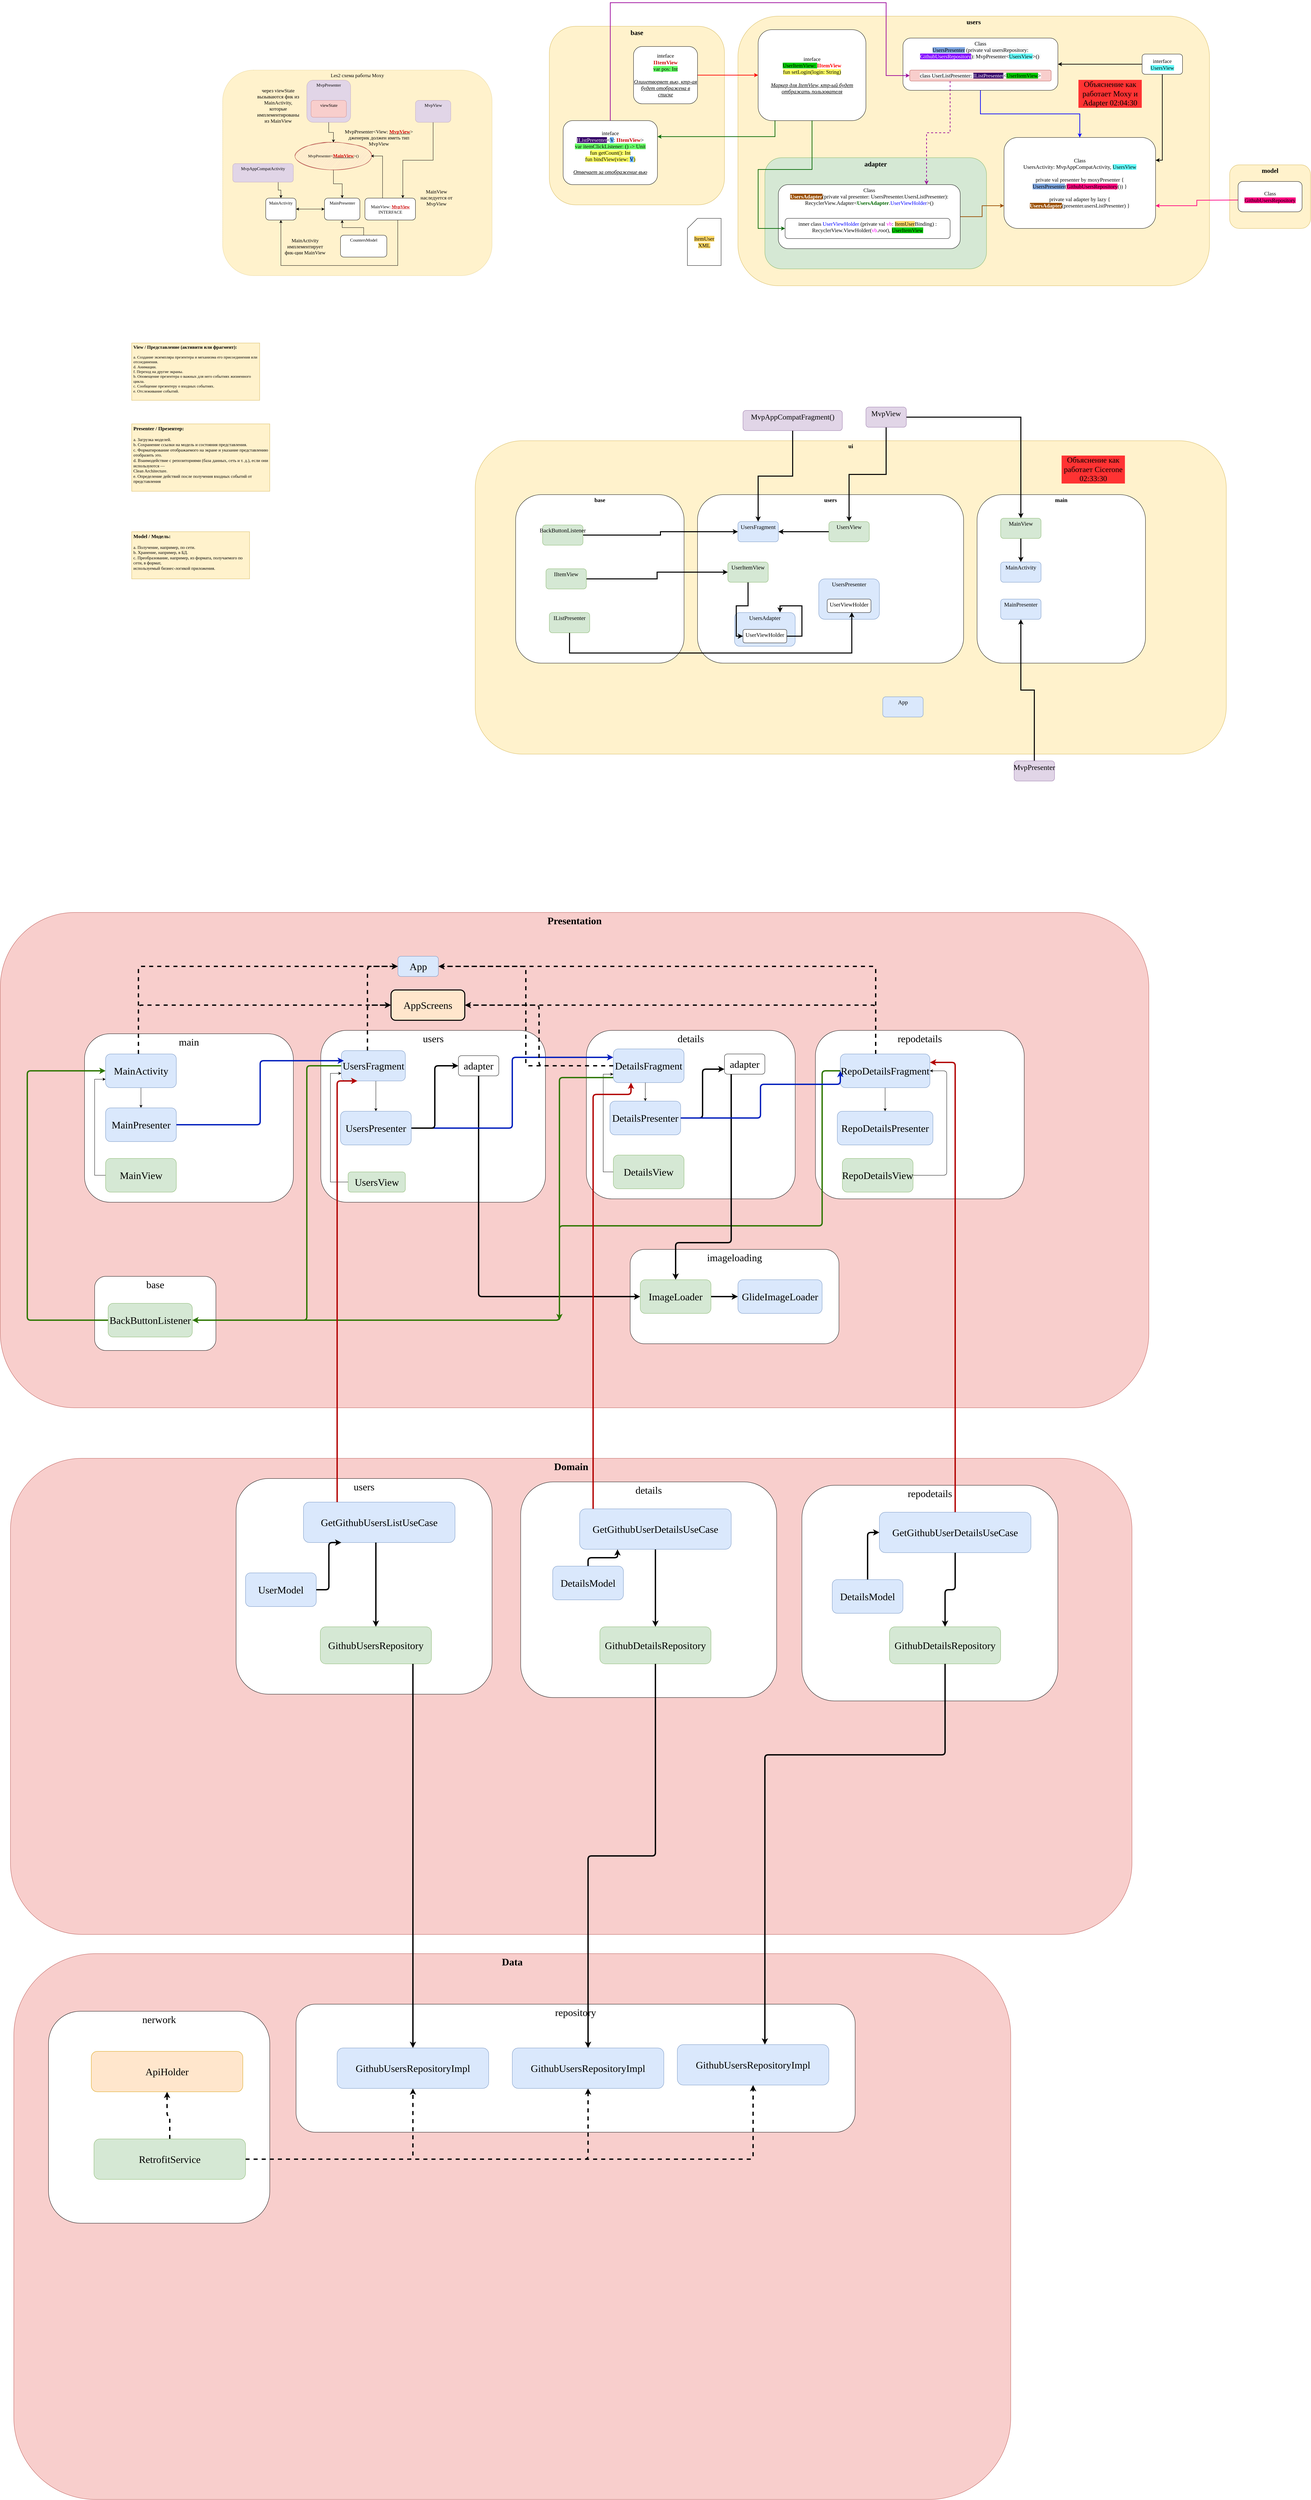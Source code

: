 <mxfile version="15.8.7" type="device"><diagram id="C1EWtJwkigcRB_qDEt8J" name="Страница 1"><mxGraphModel dx="4275" dy="3437" grid="1" gridSize="10" guides="1" tooltips="1" connect="1" arrows="1" fold="1" page="1" pageScale="1" pageWidth="827" pageHeight="1169" math="0" shadow="0"><root><mxCell id="0"/><mxCell id="1" parent="0"/><mxCell id="edhgK2keIJjGcCHrlNll-9" value="&lt;b&gt;&lt;font style=&quot;font-size: 19px&quot;&gt;users&lt;/font&gt;&lt;/b&gt;" style="rounded=1;whiteSpace=wrap;html=1;labelBackgroundColor=none;fontFamily=Times New Roman;fontSize=16;verticalAlign=top;fillColor=#fff2cc;strokeColor=#d6b656;" parent="1" vertex="1"><mxGeometry x="1480" y="-850" width="1400" height="800" as="geometry"/></mxCell><mxCell id="edhgK2keIJjGcCHrlNll-8" value="&lt;b&gt;&lt;font style=&quot;font-size: 20px&quot;&gt;base&lt;/font&gt;&lt;/b&gt;" style="rounded=1;whiteSpace=wrap;html=1;labelBackgroundColor=none;fontFamily=Times New Roman;fontSize=16;verticalAlign=top;fillColor=#fff2cc;strokeColor=#d6b656;" parent="1" vertex="1"><mxGeometry x="920" y="-820" width="520" height="530" as="geometry"/></mxCell><mxCell id="FmBAxHXfmep_9u8ABC75-27" value="Les2 схема работы Moxy" style="rounded=1;whiteSpace=wrap;html=1;dashed=1;dashPattern=1 1;labelBackgroundColor=none;fontSize=15;strokeColor=#d6b656;align=center;verticalAlign=top;fillColor=#fff2cc;fontFamily=Times New Roman;" parent="1" vertex="1"><mxGeometry x="-50" y="-690" width="800" height="610" as="geometry"/></mxCell><mxCell id="pCNhJscyHMGAn3g0kBfk-6" value="&lt;p style=&quot;font-size: 13px&quot;&gt;&lt;/p&gt;&lt;h3&gt;View / Представление (активити или фрагмент):&lt;/h3&gt;&lt;span&gt;a. Создание экземпляра презентера и механизма его присоединения или отсоединения.&lt;/span&gt;&lt;br&gt;&lt;span&gt;d. Анимации.&lt;/span&gt;&lt;br&gt;&lt;span&gt;f. Переход на другие экраны.&lt;/span&gt;&lt;br&gt;&lt;span&gt;b. Оповещение презентера о важных для него событиях жизненного цикла.&lt;/span&gt;&lt;br&gt;&lt;span&gt;c. Сообщение презентеру о входных событиях.&lt;/span&gt;&lt;br&gt;&lt;span&gt;e. Отслеживание событий.&lt;/span&gt;&lt;br&gt;&lt;p&gt;&lt;/p&gt;" style="text;html=1;strokeColor=#d6b656;fillColor=#fff2cc;spacing=5;spacingTop=-20;whiteSpace=wrap;overflow=hidden;rounded=0;verticalAlign=top;fontFamily=Times New Roman;" parent="1" vertex="1"><mxGeometry x="-320" y="120" width="380" height="170" as="geometry"/></mxCell><mxCell id="pCNhJscyHMGAn3g0kBfk-8" value="&lt;p&gt;&lt;/p&gt;&lt;h3&gt;Presenter / Презентер:&lt;/h3&gt;&lt;span style=&quot;font-weight: normal&quot;&gt;a. Загрузка моделей.&lt;br&gt;b. Сохранение ссылки на модель и состояния представления.&lt;br&gt;c. Форматирование отображаемого на экране и указание представлению отобразить это.&lt;br&gt;d. Взаимодействие с репозиториями (база данных, сеть и т. д.), если они используются —&lt;br&gt;Clean Architecture.&lt;br&gt;e. Определение действий после получения входных событий от представления&lt;/span&gt;&lt;p&gt;&lt;/p&gt;" style="text;html=1;strokeColor=#d6b656;fillColor=#fff2cc;spacing=5;spacingTop=-20;whiteSpace=wrap;overflow=hidden;rounded=0;fontSize=13;align=left;verticalAlign=top;fontFamily=Times New Roman;" parent="1" vertex="1"><mxGeometry x="-320" y="360" width="410" height="200" as="geometry"/></mxCell><mxCell id="pCNhJscyHMGAn3g0kBfk-9" value="&lt;p&gt;&lt;/p&gt;&lt;h3&gt;Model / Модель:&lt;/h3&gt;&lt;span style=&quot;font-weight: normal&quot;&gt;a. Получение, например, по сети.&lt;br&gt;b. Хранение, например, в БД.&lt;br&gt;c. Преобразование, например, из формата, получаемого по сети, в формат,&lt;br&gt;используемый бизнес-логикой приложения.&lt;/span&gt;&lt;p&gt;&lt;/p&gt;" style="text;html=1;strokeColor=#d6b656;fillColor=#fff2cc;spacing=5;spacingTop=-20;whiteSpace=wrap;overflow=hidden;rounded=0;fontSize=13;align=left;verticalAlign=top;fontFamily=Times New Roman;" parent="1" vertex="1"><mxGeometry x="-320" y="680" width="350" height="140" as="geometry"/></mxCell><mxCell id="FmBAxHXfmep_9u8ABC75-16" style="edgeStyle=orthogonalEdgeStyle;rounded=0;orthogonalLoop=1;jettySize=auto;html=1;labelBackgroundColor=none;fontColor=default;fontFamily=Times New Roman;" parent="1" source="FmBAxHXfmep_9u8ABC75-1" target="FmBAxHXfmep_9u8ABC75-3" edge="1"><mxGeometry relative="1" as="geometry"/></mxCell><mxCell id="FmBAxHXfmep_9u8ABC75-1" value="&lt;div style=&quot;&quot;&gt;CountersModel&lt;/div&gt;" style="rounded=1;whiteSpace=wrap;html=1;fontSize=13;align=center;verticalAlign=top;labelBackgroundColor=none;fontColor=default;fontFamily=Times New Roman;" parent="1" vertex="1"><mxGeometry x="300" y="-200" width="137.5" height="65" as="geometry"/></mxCell><mxCell id="FmBAxHXfmep_9u8ABC75-13" style="edgeStyle=orthogonalEdgeStyle;rounded=0;orthogonalLoop=1;jettySize=auto;html=1;entryX=1;entryY=0.5;entryDx=0;entryDy=0;labelBackgroundColor=none;fontColor=default;sketch=0;exitX=0.349;exitY=-0.005;exitDx=0;exitDy=0;exitPerimeter=0;fontFamily=Times New Roman;" parent="1" source="FmBAxHXfmep_9u8ABC75-2" target="FmBAxHXfmep_9u8ABC75-12" edge="1"><mxGeometry relative="1" as="geometry"/></mxCell><mxCell id="FmBAxHXfmep_9u8ABC75-34" style="edgeStyle=orthogonalEdgeStyle;rounded=0;sketch=0;orthogonalLoop=1;jettySize=auto;html=1;entryX=0.5;entryY=1;entryDx=0;entryDy=0;labelBackgroundColor=none;fontSize=15;fontColor=default;fontFamily=Times New Roman;" parent="1" source="FmBAxHXfmep_9u8ABC75-2" target="FmBAxHXfmep_9u8ABC75-4" edge="1"><mxGeometry relative="1" as="geometry"><Array as="points"><mxPoint x="470" y="-110"/><mxPoint x="123" y="-110"/></Array></mxGeometry></mxCell><mxCell id="FmBAxHXfmep_9u8ABC75-2" value="&lt;p style=&quot;line-height: 1&quot;&gt;&lt;/p&gt;&lt;div style=&quot;&quot;&gt;MainView: &lt;font color=&quot;#cc0000&quot;&gt;&lt;b&gt;&lt;u&gt;MvpView&lt;/u&gt;&lt;/b&gt;&lt;/font&gt;&lt;/div&gt;&lt;div style=&quot;&quot;&gt;INTERFACE&lt;/div&gt;&lt;p&gt;&lt;/p&gt;" style="rounded=1;whiteSpace=wrap;html=1;fontSize=13;align=center;verticalAlign=middle;labelBackgroundColor=none;fontColor=default;fontFamily=Times New Roman;" parent="1" vertex="1"><mxGeometry x="372.5" y="-310" width="150" height="65" as="geometry"/></mxCell><mxCell id="FmBAxHXfmep_9u8ABC75-17" style="edgeStyle=orthogonalEdgeStyle;rounded=0;orthogonalLoop=1;jettySize=auto;html=1;labelBackgroundColor=none;fontColor=default;fontFamily=Times New Roman;" parent="1" source="FmBAxHXfmep_9u8ABC75-3" target="FmBAxHXfmep_9u8ABC75-4" edge="1"><mxGeometry relative="1" as="geometry"/></mxCell><mxCell id="FmBAxHXfmep_9u8ABC75-3" value="&lt;div style=&quot;&quot;&gt;MainPresenter&lt;/div&gt;" style="rounded=1;whiteSpace=wrap;html=1;fontSize=13;align=center;verticalAlign=top;labelBackgroundColor=none;fontColor=default;fontFamily=Times New Roman;" parent="1" vertex="1"><mxGeometry x="252.5" y="-310" width="105" height="65" as="geometry"/></mxCell><mxCell id="FmBAxHXfmep_9u8ABC75-36" style="edgeStyle=orthogonalEdgeStyle;rounded=0;sketch=0;orthogonalLoop=1;jettySize=auto;html=1;entryX=0;entryY=0.5;entryDx=0;entryDy=0;labelBackgroundColor=none;fontSize=15;fontColor=default;fontFamily=Times New Roman;" parent="1" source="FmBAxHXfmep_9u8ABC75-4" target="FmBAxHXfmep_9u8ABC75-3" edge="1"><mxGeometry relative="1" as="geometry"/></mxCell><mxCell id="FmBAxHXfmep_9u8ABC75-4" value="&lt;div style=&quot;&quot;&gt;MainActivity&lt;/div&gt;" style="rounded=1;whiteSpace=wrap;html=1;fontSize=13;align=center;verticalAlign=top;labelBackgroundColor=none;fontColor=default;fontFamily=Times New Roman;" parent="1" vertex="1"><mxGeometry x="78" y="-310" width="90" height="65" as="geometry"/></mxCell><mxCell id="edhgK2keIJjGcCHrlNll-1" style="edgeStyle=orthogonalEdgeStyle;rounded=0;orthogonalLoop=1;jettySize=auto;html=1;entryX=0.75;entryY=0;entryDx=0;entryDy=0;fontSize=14;fontColor=#CC0000;fontFamily=Times New Roman;" parent="1" source="FmBAxHXfmep_9u8ABC75-5" target="FmBAxHXfmep_9u8ABC75-2" edge="1"><mxGeometry relative="1" as="geometry"/></mxCell><mxCell id="FmBAxHXfmep_9u8ABC75-5" value="&lt;div style=&quot;&quot;&gt;&lt;div style=&quot;&quot;&gt;MvpView&lt;/div&gt;&lt;/div&gt;" style="rounded=1;whiteSpace=wrap;html=1;fontSize=13;align=center;verticalAlign=top;labelBackgroundColor=none;dashed=1;dashPattern=1 1;fillColor=#e1d5e7;strokeColor=#9673a6;fontFamily=Times New Roman;" parent="1" vertex="1"><mxGeometry x="522.5" y="-600" width="105" height="65" as="geometry"/></mxCell><mxCell id="FmBAxHXfmep_9u8ABC75-15" style="edgeStyle=orthogonalEdgeStyle;rounded=0;orthogonalLoop=1;jettySize=auto;html=1;entryX=0.5;entryY=0;entryDx=0;entryDy=0;labelBackgroundColor=none;fontColor=default;fontFamily=Times New Roman;" parent="1" source="FmBAxHXfmep_9u8ABC75-7" target="FmBAxHXfmep_9u8ABC75-12" edge="1"><mxGeometry relative="1" as="geometry"/></mxCell><mxCell id="FmBAxHXfmep_9u8ABC75-7" value="&lt;div style=&quot;&quot;&gt;&lt;div style=&quot;&quot;&gt;MvpPresenter&lt;/div&gt;&lt;/div&gt;" style="rounded=1;whiteSpace=wrap;html=1;fontSize=13;align=center;verticalAlign=top;labelBackgroundColor=none;dashed=1;dashPattern=1 1;fillColor=#e1d5e7;strokeColor=#9673a6;fontFamily=Times New Roman;" parent="1" vertex="1"><mxGeometry x="200" y="-660" width="130" height="125" as="geometry"/></mxCell><mxCell id="FmBAxHXfmep_9u8ABC75-14" style="edgeStyle=orthogonalEdgeStyle;rounded=0;orthogonalLoop=1;jettySize=auto;html=1;labelBackgroundColor=none;fontColor=default;fontFamily=Times New Roman;" parent="1" source="FmBAxHXfmep_9u8ABC75-12" target="FmBAxHXfmep_9u8ABC75-3" edge="1"><mxGeometry relative="1" as="geometry"/></mxCell><mxCell id="FmBAxHXfmep_9u8ABC75-12" value="&lt;div style=&quot;&quot;&gt;MvpPresenter&amp;lt;&lt;u&gt;&lt;font color=&quot;#cc0000&quot; size=&quot;1&quot;&gt;&lt;b style=&quot;font-size: 14px&quot;&gt;MainView&lt;/b&gt;&lt;/font&gt;&lt;/u&gt;&amp;gt;()&lt;/div&gt;" style="ellipse;whiteSpace=wrap;html=1;labelBackgroundColor=none;fillColor=#f8cecc;strokeColor=#b85450;sketch=1;fontFamily=Times New Roman;" parent="1" vertex="1"><mxGeometry x="168" y="-475" width="222" height="80" as="geometry"/></mxCell><mxCell id="FmBAxHXfmep_9u8ABC75-24" value="MvpPresenter&amp;lt;View:&amp;nbsp;&lt;u&gt;&lt;b&gt;&lt;font color=&quot;#cc0000&quot;&gt;MvpView&lt;/font&gt;&lt;/b&gt;&lt;/u&gt;&amp;gt;&lt;br style=&quot;font-size: 15px&quot;&gt;дженерик должен иметь тип MvpView" style="text;html=1;strokeColor=none;fillColor=none;align=center;verticalAlign=middle;whiteSpace=wrap;rounded=0;labelBackgroundColor=none;fontColor=default;dashed=1;fontSize=15;fontFamily=Times New Roman;" parent="1" vertex="1"><mxGeometry x="324" y="-535" width="180" height="90" as="geometry"/></mxCell><mxCell id="FmBAxHXfmep_9u8ABC75-26" value="MainActivity имплементирует фнк-ции MainView" style="text;html=1;strokeColor=none;fillColor=none;align=center;verticalAlign=middle;whiteSpace=wrap;rounded=0;dashed=1;dashPattern=1 1;labelBackgroundColor=none;fontColor=default;fontSize=15;fontFamily=Times New Roman;" parent="1" vertex="1"><mxGeometry x="130" y="-195" width="130" height="55" as="geometry"/></mxCell><mxCell id="FmBAxHXfmep_9u8ABC75-28" value="&lt;div style=&quot;&quot;&gt;&lt;div style=&quot;&quot;&gt;viewState&lt;/div&gt;&lt;/div&gt;" style="rounded=1;whiteSpace=wrap;html=1;fontSize=13;align=center;verticalAlign=top;labelBackgroundColor=none;dashed=1;dashPattern=1 1;fillColor=#f8cecc;strokeColor=#b85450;fontFamily=Times New Roman;" parent="1" vertex="1"><mxGeometry x="212.5" y="-600" width="105" height="50" as="geometry"/></mxCell><mxCell id="FmBAxHXfmep_9u8ABC75-29" value="через viewState вызываются фнк из MainActivity, которые имплементированы из MainView" style="text;html=1;strokeColor=none;fillColor=none;align=center;verticalAlign=middle;whiteSpace=wrap;rounded=0;dashed=1;dashPattern=1 1;labelBackgroundColor=none;fontSize=15;fontFamily=Times New Roman;" parent="1" vertex="1"><mxGeometry x="45" y="-650" width="140" height="130" as="geometry"/></mxCell><mxCell id="FmBAxHXfmep_9u8ABC75-31" style="edgeStyle=orthogonalEdgeStyle;rounded=0;orthogonalLoop=1;jettySize=auto;html=1;labelBackgroundColor=none;fontSize=15;fontColor=default;exitX=0.75;exitY=1;exitDx=0;exitDy=0;fontFamily=Times New Roman;" parent="1" source="FmBAxHXfmep_9u8ABC75-30" target="FmBAxHXfmep_9u8ABC75-4" edge="1"><mxGeometry relative="1" as="geometry"/></mxCell><mxCell id="FmBAxHXfmep_9u8ABC75-30" value="&lt;div style=&quot;&quot;&gt;&lt;div style=&quot;&quot;&gt;&lt;div style=&quot;&quot;&gt;MvpAppCompatActivity&lt;/div&gt;&lt;/div&gt;&lt;/div&gt;" style="rounded=1;whiteSpace=wrap;html=1;fontSize=13;align=center;verticalAlign=top;labelBackgroundColor=none;dashed=1;dashPattern=1 1;fillColor=#e1d5e7;strokeColor=#9673a6;fontFamily=Times New Roman;" parent="1" vertex="1"><mxGeometry x="-20" y="-412.5" width="180" height="55" as="geometry"/></mxCell><mxCell id="FmBAxHXfmep_9u8ABC75-33" value="MainView наследуется от MvpView" style="text;html=1;strokeColor=none;fillColor=none;align=center;verticalAlign=middle;whiteSpace=wrap;rounded=0;labelBackgroundColor=none;fontColor=default;dashed=1;fontSize=15;fontFamily=Times New Roman;" parent="1" vertex="1"><mxGeometry x="530" y="-357.5" width="110" height="90" as="geometry"/></mxCell><mxCell id="ZvqaHF2nIyysin3KWNm_-26" style="edgeStyle=orthogonalEdgeStyle;rounded=0;orthogonalLoop=1;jettySize=auto;html=1;labelBackgroundColor=none;fontFamily=Times New Roman;fontSize=16;fontColor=default;strokeColor=#FF0000;strokeWidth=2;" parent="1" source="edhgK2keIJjGcCHrlNll-4" target="edhgK2keIJjGcCHrlNll-5" edge="1"><mxGeometry relative="1" as="geometry"/></mxCell><mxCell id="edhgK2keIJjGcCHrlNll-4" value="inteface&lt;br&gt;&lt;font color=&quot;#cc0000&quot;&gt;&lt;b&gt;IItemView&lt;br&gt;&lt;/b&gt;&lt;/font&gt;&lt;span style=&quot;background-color: rgb(102 , 255 , 102)&quot;&gt;var pos: Int&lt;/span&gt;&lt;br&gt;&lt;br&gt;&lt;i&gt;&lt;u&gt;Олицетворяет вью, ктр-ая будет отображена в списке&lt;/u&gt;&lt;/i&gt;" style="rounded=1;whiteSpace=wrap;html=1;fontFamily=Times New Roman;fontSize=16;verticalAlign=middle;" parent="1" vertex="1"><mxGeometry x="1170" y="-760" width="190" height="170" as="geometry"/></mxCell><mxCell id="ZvqaHF2nIyysin3KWNm_-28" style="edgeStyle=orthogonalEdgeStyle;rounded=0;orthogonalLoop=1;jettySize=auto;html=1;entryX=1;entryY=0.25;entryDx=0;entryDy=0;labelBackgroundColor=none;fontFamily=Times New Roman;fontSize=16;fontColor=#FF0000;strokeColor=#006600;strokeWidth=2;" parent="1" source="edhgK2keIJjGcCHrlNll-5" target="edhgK2keIJjGcCHrlNll-7" edge="1"><mxGeometry relative="1" as="geometry"><Array as="points"><mxPoint x="1590" y="-492"/></Array></mxGeometry></mxCell><mxCell id="edhgK2keIJjGcCHrlNll-5" value="inteface&lt;br&gt;&lt;span style=&quot;background-color: rgb(0 , 204 , 0)&quot;&gt;UserItemView: &lt;/span&gt;&lt;font color=&quot;#ff0000&quot;&gt;&lt;b&gt;IItemView&lt;/b&gt;&lt;/font&gt;&lt;br&gt;&lt;span style=&quot;background-color: rgb(255 , 255 , 102)&quot;&gt;fun setLogin(login: String)&lt;/span&gt;&lt;br&gt;&lt;br&gt;&lt;i&gt;&lt;u&gt;Маркер для ItemView, ктр-ый будет отбражать пользователя&lt;/u&gt;&lt;/i&gt;" style="rounded=1;whiteSpace=wrap;html=1;fontFamily=Times New Roman;fontSize=16;verticalAlign=middle;" parent="1" vertex="1"><mxGeometry x="1540" y="-810" width="320" height="270" as="geometry"/></mxCell><mxCell id="edhgK2keIJjGcCHrlNll-7" value="inteface&lt;br&gt;&lt;span style=&quot;background-color: rgb(51 , 0 , 102)&quot;&gt;&lt;font color=&quot;#ffffff&quot;&gt;IListPresenter&lt;/font&gt;&lt;/span&gt;&lt;span style=&quot;background-color: rgb(248 , 249 , 250)&quot;&gt;&amp;lt;&lt;/span&gt;&lt;span style=&quot;background-color: rgb(102 , 178 , 255)&quot;&gt;V&lt;/span&gt;&lt;span style=&quot;background-color: rgb(248 , 249 , 250)&quot;&gt;: &lt;b&gt;&lt;font color=&quot;#cc0000&quot;&gt;IItemView&lt;/font&gt;&lt;/b&gt;&amp;gt;&lt;br&gt;&lt;/span&gt;&lt;span style=&quot;background-color: rgb(102 , 255 , 102)&quot;&gt;var itemClickListener: () -&amp;gt; Unit&lt;br&gt;&lt;/span&gt;&lt;span style=&quot;background-color: rgb(255 , 255 , 102)&quot;&gt;fun getCount(): Int&lt;br&gt;&lt;/span&gt;&lt;span style=&quot;background-color: rgb(255 , 255 , 102)&quot;&gt;fun bindView(view: &lt;/span&gt;&lt;span style=&quot;background-color: rgb(102 , 178 , 255)&quot;&gt;V&lt;/span&gt;&lt;span style=&quot;background-color: rgb(255 , 255 , 102)&quot;&gt;)&lt;/span&gt;&lt;br&gt;&lt;br&gt;&lt;i&gt;&lt;u&gt;Отвечает за отображение вью&lt;/u&gt;&lt;/i&gt;" style="rounded=1;whiteSpace=wrap;html=1;fontFamily=Times New Roman;fontSize=16;verticalAlign=middle;" parent="1" vertex="1"><mxGeometry x="961" y="-540" width="280" height="190" as="geometry"/></mxCell><mxCell id="edhgK2keIJjGcCHrlNll-11" value="adapter" style="rounded=1;whiteSpace=wrap;html=1;labelBackgroundColor=none;fontFamily=Times New Roman;fontSize=20;verticalAlign=top;fontStyle=1;fillColor=#d5e8d4;strokeColor=#82b366;" parent="1" vertex="1"><mxGeometry x="1560" y="-430" width="658" height="330" as="geometry"/></mxCell><mxCell id="ZvqaHF2nIyysin3KWNm_-31" style="edgeStyle=orthogonalEdgeStyle;rounded=0;orthogonalLoop=1;jettySize=auto;html=1;entryX=0;entryY=0.75;entryDx=0;entryDy=0;labelBackgroundColor=none;fontFamily=Times New Roman;fontSize=16;fontColor=#994C00;strokeColor=#994C00;strokeWidth=2;" parent="1" source="edhgK2keIJjGcCHrlNll-10" target="ZvqaHF2nIyysin3KWNm_-9" edge="1"><mxGeometry relative="1" as="geometry"/></mxCell><mxCell id="edhgK2keIJjGcCHrlNll-10" value="Class&lt;br&gt;&lt;b style=&quot;background-color: rgb(153 , 76 , 0)&quot;&gt;&lt;font color=&quot;#ffffff&quot;&gt;UsersAdapter&lt;/font&gt;&lt;/b&gt;(private val presenter: UsersPresenter.UsersListPresenter): RecyclerView.Adapter&amp;lt;&lt;font color=&quot;#006600&quot;&gt;&lt;b&gt;UsersAdapter&lt;/b&gt;&lt;/font&gt;.&lt;font color=&quot;#0000ff&quot;&gt;UserViewHolder&lt;/font&gt;&amp;gt;()&lt;font style=&quot;font-size: 16px&quot;&gt;&lt;br&gt;&lt;/font&gt;" style="rounded=1;whiteSpace=wrap;html=1;labelBackgroundColor=none;fontFamily=Times New Roman;fontSize=16;fontColor=#000000;verticalAlign=top;" parent="1" vertex="1"><mxGeometry x="1600" y="-350" width="540" height="190" as="geometry"/></mxCell><mxCell id="ZvqaHF2nIyysin3KWNm_-1" value="&lt;span style=&quot;color: rgb(0 , 0 , 0) ; font-family: &amp;#34;times new roman&amp;#34; ; font-size: 16px ; font-style: normal ; font-weight: 400 ; letter-spacing: normal ; text-align: center ; text-indent: 0px ; text-transform: none ; word-spacing: 0px ; display: inline ; float: none ; background-color: rgb(255 , 217 , 102)&quot;&gt;ItemUser&lt;br&gt;XML&lt;br&gt;&lt;/span&gt;" style="shape=card;whiteSpace=wrap;html=1;" parent="1" vertex="1"><mxGeometry x="1330" y="-250" width="100" height="140" as="geometry"/></mxCell><mxCell id="ZvqaHF2nIyysin3KWNm_-24" style="edgeStyle=orthogonalEdgeStyle;rounded=0;orthogonalLoop=1;jettySize=auto;html=1;labelBackgroundColor=none;fontFamily=Times New Roman;fontSize=16;fontColor=default;strokeColor=#0000FF;strokeWidth=2;" parent="1" source="ZvqaHF2nIyysin3KWNm_-3" target="ZvqaHF2nIyysin3KWNm_-9" edge="1"><mxGeometry relative="1" as="geometry"/></mxCell><mxCell id="ZvqaHF2nIyysin3KWNm_-3" value="&lt;font style=&quot;color: rgb(0 , 0 , 0) ; font-family: &amp;#34;times new roman&amp;#34; ; font-size: 16px ; font-style: normal ; font-weight: 400 ; letter-spacing: normal ; text-align: center ; text-indent: 0px ; text-transform: none ; word-spacing: 0px ; background-color: rgb(248 , 249 , 250)&quot;&gt;Class&lt;br&gt;&lt;/font&gt;&lt;font style=&quot;font-family: &amp;#34;times new roman&amp;#34; ; font-size: 16px ; font-style: normal ; font-weight: 400 ; letter-spacing: normal ; text-align: center ; text-indent: 0px ; text-transform: none ; word-spacing: 0px&quot;&gt;&lt;span style=&quot;background-color: rgb(126 , 166 , 224)&quot;&gt;UsersPresenter&lt;/span&gt;&lt;span style=&quot;background-color: rgb(248 , 249 , 250)&quot;&gt; (&lt;/span&gt;&lt;span style=&quot;color: rgb(0 , 0 , 0) ; background-color: rgb(248 , 249 , 250) ; font-size: 16px&quot;&gt;private val&lt;span&gt;&amp;nbsp;&lt;/span&gt;&lt;/span&gt;&lt;span style=&quot;color: rgb(0 , 0 , 0) ; background-color: rgb(248 , 249 , 250) ; font-size: 16px&quot;&gt;usersRepository&lt;/span&gt;&lt;span style=&quot;font-size: 16px&quot;&gt;&lt;span style=&quot;color: rgb(0 , 0 , 0) ; background-color: rgb(248 , 249 , 250)&quot;&gt;: &lt;/span&gt;&lt;font color=&quot;#ffffff&quot; style=&quot;background-color: rgb(127 , 0 , 255)&quot;&gt;GithubUsersRepository&lt;/font&gt;&lt;span style=&quot;color: rgb(0 , 0 , 0) ; background-color: rgb(248 , 249 , 250)&quot;&gt;):&amp;nbsp;&lt;/span&gt;&lt;/span&gt;&lt;span style=&quot;color: rgb(0 , 0 , 0) ; background-color: rgb(248 , 249 , 250) ; font-size: 16px&quot;&gt;MvpPresenter&amp;lt;&lt;/span&gt;&lt;span style=&quot;color: rgb(0 , 0 , 0) ; font-size: 16px ; background-color: rgb(102 , 255 , 255)&quot;&gt;UsersView&lt;/span&gt;&lt;span style=&quot;color: rgb(0 , 0 , 0) ; background-color: rgb(248 , 249 , 250) ; font-size: 16px&quot;&gt;&amp;gt;()&amp;nbsp;&lt;/span&gt;&lt;/font&gt;&lt;span style=&quot;color: rgb(0 , 0 , 0) ; font-family: &amp;#34;times new roman&amp;#34; ; font-size: 16px ; font-style: normal ; font-weight: 400 ; letter-spacing: normal ; text-align: center ; text-indent: 0px ; text-transform: none ; word-spacing: 0px&quot;&gt;&lt;br&gt;&lt;/span&gt;" style="rounded=1;whiteSpace=wrap;html=1;labelBackgroundColor=none;fontFamily=Times New Roman;fontSize=16;fontColor=default;verticalAlign=top;" parent="1" vertex="1"><mxGeometry x="1970" y="-785" width="460" height="155" as="geometry"/></mxCell><mxCell id="ZvqaHF2nIyysin3KWNm_-4" value="&lt;font style=&quot;font-size: 19px&quot;&gt;model&lt;/font&gt;" style="rounded=1;whiteSpace=wrap;html=1;labelBackgroundColor=none;fontFamily=Times New Roman;fontSize=16;fillColor=#fff2cc;strokeColor=#d6b656;fontStyle=1;verticalAlign=top;" parent="1" vertex="1"><mxGeometry x="2940" y="-408.75" width="240" height="188.75" as="geometry"/></mxCell><mxCell id="ZvqaHF2nIyysin3KWNm_-41" style="edgeStyle=orthogonalEdgeStyle;rounded=0;sketch=0;orthogonalLoop=1;jettySize=auto;html=1;entryX=1;entryY=0.75;entryDx=0;entryDy=0;labelBackgroundColor=none;fontFamily=Times New Roman;fontSize=23;fontColor=default;strokeColor=#FF0080;strokeWidth=2;" parent="1" target="ZvqaHF2nIyysin3KWNm_-9" edge="1"><mxGeometry relative="1" as="geometry"><mxPoint x="2965" y="-304.333" as="sourcePoint"/></mxGeometry></mxCell><mxCell id="ZvqaHF2nIyysin3KWNm_-5" value="Class&lt;br&gt;&lt;font style=&quot;background-color: rgb(255 , 0 , 128)&quot;&gt;GithubUsersRepository&lt;/font&gt;" style="rounded=1;whiteSpace=wrap;html=1;labelBackgroundColor=none;fontFamily=Times New Roman;fontSize=16;fontColor=default;verticalAlign=middle;" parent="1" vertex="1"><mxGeometry x="2965" y="-359.37" width="190" height="90" as="geometry"/></mxCell><mxCell id="ZvqaHF2nIyysin3KWNm_-22" style="edgeStyle=orthogonalEdgeStyle;rounded=0;orthogonalLoop=1;jettySize=auto;html=1;entryX=1;entryY=0.25;entryDx=0;entryDy=0;fontFamily=Times New Roman;fontSize=16;fontColor=default;strokeColor=#000000;strokeWidth=2;labelBackgroundColor=none;" parent="1" source="ZvqaHF2nIyysin3KWNm_-8" target="ZvqaHF2nIyysin3KWNm_-9" edge="1"><mxGeometry relative="1" as="geometry"/></mxCell><mxCell id="ZvqaHF2nIyysin3KWNm_-25" style="edgeStyle=orthogonalEdgeStyle;rounded=0;orthogonalLoop=1;jettySize=auto;html=1;entryX=1;entryY=0.5;entryDx=0;entryDy=0;labelBackgroundColor=none;fontFamily=Times New Roman;fontSize=16;fontColor=default;strokeColor=#000000;strokeWidth=2;" parent="1" source="ZvqaHF2nIyysin3KWNm_-8" target="ZvqaHF2nIyysin3KWNm_-3" edge="1"><mxGeometry relative="1" as="geometry"/></mxCell><mxCell id="ZvqaHF2nIyysin3KWNm_-8" value="interface&lt;br&gt;&lt;span style=&quot;background-color: rgb(102 , 255 , 255)&quot;&gt;UsersView&lt;/span&gt;" style="rounded=1;whiteSpace=wrap;html=1;labelBackgroundColor=none;fontFamily=Times New Roman;fontSize=16;fontColor=default;verticalAlign=middle;" parent="1" vertex="1"><mxGeometry x="2680" y="-737.5" width="120" height="60" as="geometry"/></mxCell><mxCell id="ZvqaHF2nIyysin3KWNm_-9" value="Class&lt;br&gt;UsersActivity: MvpAppCompatActivity, &lt;span style=&quot;background-color: rgb(102 , 255 , 255)&quot;&gt;UsersView&lt;br&gt;&lt;/span&gt;&lt;br&gt;private val presenter by moxyPresenter { &lt;span style=&quot;background-color: rgb(126 , 166 , 224)&quot;&gt;UsersPresenter&lt;/span&gt;(&lt;font style=&quot;background-color: rgb(255 , 0 , 128)&quot;&gt;GithubUsersRepository&lt;/font&gt;()) }&lt;br&gt;&lt;br&gt;private val adapter by lazy { &lt;b&gt;&lt;font style=&quot;background-color: rgb(153 , 76 , 0)&quot; color=&quot;#ffffff&quot;&gt;UsersAdapter&lt;/font&gt;&lt;/b&gt;(presenter.usersListPresenter) }" style="rounded=1;whiteSpace=wrap;html=1;labelBackgroundColor=none;fontFamily=Times New Roman;fontSize=16;fontColor=default;verticalAlign=middle;" parent="1" vertex="1"><mxGeometry x="2270" y="-490" width="450" height="270" as="geometry"/></mxCell><mxCell id="ZvqaHF2nIyysin3KWNm_-39" style="edgeStyle=orthogonalEdgeStyle;rounded=0;sketch=0;orthogonalLoop=1;jettySize=auto;html=1;dashed=1;labelBackgroundColor=none;fontFamily=Times New Roman;fontSize=16;fontColor=#000000;strokeColor=#990099;strokeWidth=2;" parent="1" source="ZvqaHF2nIyysin3KWNm_-16" target="edhgK2keIJjGcCHrlNll-10" edge="1"><mxGeometry relative="1" as="geometry"><Array as="points"><mxPoint x="2110" y="-504"/><mxPoint x="2040" y="-504"/></Array></mxGeometry></mxCell><mxCell id="ZvqaHF2nIyysin3KWNm_-16" value="&lt;meta charset=&quot;utf-8&quot;&gt;&lt;span style=&quot;color: rgb(0, 0, 0); font-size: 16px; font-style: normal; font-weight: 400; letter-spacing: normal; text-align: center; text-indent: 0px; text-transform: none; word-spacing: 0px; background-color: rgb(248, 249, 250); font-family: &amp;quot;times new roman&amp;quot;;&quot;&gt;class UserListPresenter:&lt;span&gt;&amp;nbsp;&lt;/span&gt;&lt;/span&gt;&lt;span style=&quot;color: rgb(0, 0, 0); font-size: 16px; font-style: normal; font-weight: 400; letter-spacing: normal; text-align: center; text-indent: 0px; text-transform: none; word-spacing: 0px; font-family: &amp;quot;times new roman&amp;quot;; background-color: rgb(51, 0, 102);&quot;&gt;&lt;font color=&quot;#ffffff&quot;&gt;IListPresenter&lt;/font&gt;&lt;/span&gt;&lt;span style=&quot;color: rgb(0, 0, 0); font-size: 16px; font-style: normal; font-weight: 400; letter-spacing: normal; text-align: center; text-indent: 0px; text-transform: none; word-spacing: 0px; background-color: rgb(248, 249, 250); font-family: &amp;quot;times new roman&amp;quot;;&quot;&gt;&amp;lt;&lt;span style=&quot;background-color: rgb(0 , 204 , 0)&quot;&gt;UserItemView&lt;/span&gt;&amp;gt;&lt;br&gt;&lt;/span&gt;" style="rounded=1;whiteSpace=wrap;html=1;labelBackgroundColor=none;fontFamily=Times New Roman;fontSize=16;verticalAlign=middle;fillColor=#f8cecc;strokeColor=#b85450;" parent="1" vertex="1"><mxGeometry x="1990" y="-690" width="420" height="32.5" as="geometry"/></mxCell><mxCell id="ZvqaHF2nIyysin3KWNm_-33" value="&lt;span style=&quot;color: rgb(0 , 0 , 0) ; background-color: rgb(255 , 255 , 255)&quot;&gt;inner class&amp;nbsp;&lt;font color=&quot;#0000ff&quot;&gt;UserViewHolder&lt;/font&gt;&amp;nbsp;(private val&amp;nbsp;&lt;font color=&quot;#ff00ff&quot;&gt;vb&lt;/font&gt;:&amp;nbsp;&lt;/span&gt;&lt;span style=&quot;color: rgb(0 , 0 , 0) ; background-color: rgb(255 , 217 , 102)&quot;&gt;ItemUser&lt;/span&gt;&lt;span style=&quot;color: rgb(0 , 0 , 0) ; background-color: rgb(255 , 255 , 255)&quot;&gt;Binding) : RecyclerView.ViewHolder(&lt;font color=&quot;#ff00ff&quot;&gt;vb&lt;/font&gt;.&lt;span style=&quot;font-style: italic&quot;&gt;root&lt;/span&gt;),&amp;nbsp;&lt;/span&gt;&lt;span style=&quot;color: rgb(0 , 0 , 0) ; background-color: rgb(0 , 204 , 0)&quot;&gt;UserItemView&lt;/span&gt;" style="rounded=1;whiteSpace=wrap;html=1;labelBackgroundColor=none;fontFamily=Times New Roman;fontSize=16;fontColor=#FF0000;fillColor=none;verticalAlign=top;" parent="1" vertex="1"><mxGeometry x="1620" y="-250" width="490" height="60" as="geometry"/></mxCell><mxCell id="ZvqaHF2nIyysin3KWNm_-36" style="edgeStyle=orthogonalEdgeStyle;rounded=0;orthogonalLoop=1;jettySize=auto;html=1;entryX=0;entryY=0.5;entryDx=0;entryDy=0;labelBackgroundColor=none;fontFamily=Times New Roman;fontSize=16;fontColor=default;strokeColor=#006600;strokeWidth=2;" parent="1" source="edhgK2keIJjGcCHrlNll-5" target="ZvqaHF2nIyysin3KWNm_-33" edge="1"><mxGeometry relative="1" as="geometry"><Array as="points"><mxPoint x="1700" y="-395"/><mxPoint x="1540" y="-395"/><mxPoint x="1540" y="-220"/></Array></mxGeometry></mxCell><mxCell id="ZvqaHF2nIyysin3KWNm_-37" style="edgeStyle=orthogonalEdgeStyle;rounded=0;orthogonalLoop=1;jettySize=auto;html=1;entryX=0;entryY=0.5;entryDx=0;entryDy=0;labelBackgroundColor=none;fontFamily=Times New Roman;fontSize=16;fontColor=default;strokeColor=#990099;strokeWidth=2;" parent="1" source="edhgK2keIJjGcCHrlNll-7" target="ZvqaHF2nIyysin3KWNm_-16" edge="1"><mxGeometry relative="1" as="geometry"><Array as="points"><mxPoint x="1101" y="-890"/><mxPoint x="1920" y="-890"/><mxPoint x="1920" y="-674"/></Array></mxGeometry></mxCell><mxCell id="ZvqaHF2nIyysin3KWNm_-40" value="&lt;font style=&quot;font-size: 23px&quot;&gt;Объяснение как работает Moxy и Adapter 02:04:30&lt;/font&gt;" style="text;html=1;strokeColor=none;fillColor=none;align=center;verticalAlign=middle;whiteSpace=wrap;rounded=0;labelBackgroundColor=#FF3333;fontFamily=Times New Roman;fontSize=16;fontColor=default;" parent="1" vertex="1"><mxGeometry x="2490" y="-665" width="190" height="90" as="geometry"/></mxCell><mxCell id="ftwi3Av8i4UfWGdDxGvj-1" value="ui" style="rounded=1;whiteSpace=wrap;html=1;verticalAlign=top;fontStyle=1;fontFamily=Times New Roman;fontSize=17;fillColor=#fff2cc;strokeColor=#d6b656;" parent="1" vertex="1"><mxGeometry x="700" y="410" width="2230" height="930" as="geometry"/></mxCell><mxCell id="ftwi3Av8i4UfWGdDxGvj-2" value="App" style="rounded=1;whiteSpace=wrap;html=1;fontFamily=Times New Roman;fontSize=17;verticalAlign=top;fillColor=#dae8fc;strokeColor=#6c8ebf;fontStyle=0" parent="1" vertex="1"><mxGeometry x="1910" y="1170" width="120" height="60" as="geometry"/></mxCell><mxCell id="ftwi3Av8i4UfWGdDxGvj-3" value="base" style="rounded=1;whiteSpace=wrap;html=1;fontFamily=Times New Roman;fontSize=17;verticalAlign=top;fontStyle=1;" parent="1" vertex="1"><mxGeometry x="820" y="570" width="500" height="500" as="geometry"/></mxCell><mxCell id="ftwi3Av8i4UfWGdDxGvj-4" value="main" style="rounded=1;whiteSpace=wrap;html=1;fontFamily=Times New Roman;fontSize=17;verticalAlign=top;fontStyle=1;" parent="1" vertex="1"><mxGeometry x="2190" y="570" width="500" height="500" as="geometry"/></mxCell><mxCell id="ftwi3Av8i4UfWGdDxGvj-5" value="users" style="rounded=1;whiteSpace=wrap;html=1;fontFamily=Times New Roman;fontSize=17;verticalAlign=top;fontStyle=1;" parent="1" vertex="1"><mxGeometry x="1360" y="570" width="790" height="500" as="geometry"/></mxCell><mxCell id="ftwi3Av8i4UfWGdDxGvj-23" style="edgeStyle=orthogonalEdgeStyle;rounded=0;orthogonalLoop=1;jettySize=auto;html=1;fontFamily=Times New Roman;fontSize=17;strokeWidth=3;" parent="1" source="ftwi3Av8i4UfWGdDxGvj-7" target="ftwi3Av8i4UfWGdDxGvj-14" edge="1"><mxGeometry relative="1" as="geometry"/></mxCell><mxCell id="ftwi3Av8i4UfWGdDxGvj-7" value="IItemView" style="rounded=1;whiteSpace=wrap;html=1;fontFamily=Times New Roman;fontSize=17;verticalAlign=top;fillColor=#d5e8d4;strokeColor=#82b366;fontStyle=0" parent="1" vertex="1"><mxGeometry x="910" y="790" width="120" height="60" as="geometry"/></mxCell><mxCell id="ftwi3Av8i4UfWGdDxGvj-21" style="edgeStyle=orthogonalEdgeStyle;rounded=0;orthogonalLoop=1;jettySize=auto;html=1;entryX=0;entryY=0.5;entryDx=0;entryDy=0;fontFamily=Times New Roman;fontSize=17;strokeWidth=3;" parent="1" source="ftwi3Av8i4UfWGdDxGvj-8" target="ftwi3Av8i4UfWGdDxGvj-17" edge="1"><mxGeometry relative="1" as="geometry"/></mxCell><mxCell id="ftwi3Av8i4UfWGdDxGvj-8" value="BackButtonListener" style="rounded=1;whiteSpace=wrap;html=1;fontFamily=Times New Roman;fontSize=17;verticalAlign=top;fillColor=#d5e8d4;strokeColor=#82b366;fontStyle=0" parent="1" vertex="1"><mxGeometry x="900" y="660" width="120" height="60" as="geometry"/></mxCell><mxCell id="ftwi3Av8i4UfWGdDxGvj-10" value="MainActivity" style="rounded=1;whiteSpace=wrap;html=1;fontFamily=Times New Roman;fontSize=17;verticalAlign=top;fillColor=#dae8fc;strokeColor=#6c8ebf;fontStyle=0" parent="1" vertex="1"><mxGeometry x="2260" y="770" width="120" height="60" as="geometry"/></mxCell><mxCell id="ftwi3Av8i4UfWGdDxGvj-11" value="UsersAdapter" style="rounded=1;whiteSpace=wrap;html=1;fontFamily=Times New Roman;fontSize=17;verticalAlign=top;fillColor=#dae8fc;strokeColor=#6c8ebf;fontStyle=0" parent="1" vertex="1"><mxGeometry x="1470" y="920" width="180" height="100" as="geometry"/></mxCell><mxCell id="ftwi3Av8i4UfWGdDxGvj-37" style="edgeStyle=orthogonalEdgeStyle;rounded=0;orthogonalLoop=1;jettySize=auto;html=1;fontFamily=Times New Roman;fontSize=22;strokeWidth=3;" parent="1" source="ftwi3Av8i4UfWGdDxGvj-12" target="ftwi3Av8i4UfWGdDxGvj-10" edge="1"><mxGeometry relative="1" as="geometry"/></mxCell><mxCell id="ftwi3Av8i4UfWGdDxGvj-12" value="MainView" style="rounded=1;whiteSpace=wrap;html=1;fontFamily=Times New Roman;fontSize=17;verticalAlign=top;fillColor=#d5e8d4;strokeColor=#82b366;fontStyle=0" parent="1" vertex="1"><mxGeometry x="2260" y="640" width="120" height="60" as="geometry"/></mxCell><mxCell id="ftwi3Av8i4UfWGdDxGvj-13" value="MainPresenter" style="rounded=1;whiteSpace=wrap;html=1;fontFamily=Times New Roman;fontSize=17;verticalAlign=top;fillColor=#dae8fc;strokeColor=#6c8ebf;fontStyle=0" parent="1" vertex="1"><mxGeometry x="2260" y="880" width="120" height="60" as="geometry"/></mxCell><mxCell id="ftwi3Av8i4UfWGdDxGvj-26" style="edgeStyle=orthogonalEdgeStyle;rounded=0;orthogonalLoop=1;jettySize=auto;html=1;entryX=0;entryY=0.5;entryDx=0;entryDy=0;fontFamily=Times New Roman;fontSize=17;strokeWidth=3;" parent="1" source="ftwi3Av8i4UfWGdDxGvj-14" target="ftwi3Av8i4UfWGdDxGvj-25" edge="1"><mxGeometry relative="1" as="geometry"/></mxCell><mxCell id="ftwi3Av8i4UfWGdDxGvj-14" value="UserItemView" style="rounded=1;whiteSpace=wrap;html=1;fontFamily=Times New Roman;fontSize=17;verticalAlign=top;fillColor=#d5e8d4;strokeColor=#82b366;fontStyle=0" parent="1" vertex="1"><mxGeometry x="1450" y="770" width="120" height="60" as="geometry"/></mxCell><mxCell id="ftwi3Av8i4UfWGdDxGvj-22" style="edgeStyle=orthogonalEdgeStyle;rounded=0;orthogonalLoop=1;jettySize=auto;html=1;fontFamily=Times New Roman;fontSize=17;strokeWidth=3;" parent="1" source="ftwi3Av8i4UfWGdDxGvj-15" target="ftwi3Av8i4UfWGdDxGvj-17" edge="1"><mxGeometry relative="1" as="geometry"/></mxCell><mxCell id="ftwi3Av8i4UfWGdDxGvj-15" value="UsersView" style="rounded=1;whiteSpace=wrap;html=1;fontFamily=Times New Roman;fontSize=17;verticalAlign=top;fillColor=#d5e8d4;strokeColor=#82b366;fontStyle=0" parent="1" vertex="1"><mxGeometry x="1750" y="650" width="120" height="60" as="geometry"/></mxCell><mxCell id="ftwi3Av8i4UfWGdDxGvj-16" value="UsersPresenter" style="rounded=1;whiteSpace=wrap;html=1;fontFamily=Times New Roman;fontSize=17;verticalAlign=top;fillColor=#dae8fc;strokeColor=#6c8ebf;fontStyle=0" parent="1" vertex="1"><mxGeometry x="1720" y="820" width="180" height="120" as="geometry"/></mxCell><mxCell id="ftwi3Av8i4UfWGdDxGvj-17" value="UsersFragment" style="rounded=1;whiteSpace=wrap;html=1;fontFamily=Times New Roman;fontSize=17;verticalAlign=top;fillColor=#dae8fc;strokeColor=#6c8ebf;fontStyle=0" parent="1" vertex="1"><mxGeometry x="1480" y="650" width="120" height="60" as="geometry"/></mxCell><mxCell id="ftwi3Av8i4UfWGdDxGvj-29" style="edgeStyle=orthogonalEdgeStyle;rounded=0;orthogonalLoop=1;jettySize=auto;html=1;entryX=0.562;entryY=0.975;entryDx=0;entryDy=0;entryPerimeter=0;fontFamily=Times New Roman;fontSize=17;strokeWidth=3;" parent="1" source="ftwi3Av8i4UfWGdDxGvj-18" target="ftwi3Av8i4UfWGdDxGvj-28" edge="1"><mxGeometry relative="1" as="geometry"><Array as="points"><mxPoint x="980" y="1040"/><mxPoint x="1818" y="1040"/></Array></mxGeometry></mxCell><mxCell id="ftwi3Av8i4UfWGdDxGvj-18" value="IListPresenter" style="rounded=1;whiteSpace=wrap;html=1;fontFamily=Times New Roman;fontSize=17;verticalAlign=top;fillColor=#d5e8d4;strokeColor=#82b366;fontStyle=0" parent="1" vertex="1"><mxGeometry x="920" y="920" width="120" height="60" as="geometry"/></mxCell><mxCell id="ftwi3Av8i4UfWGdDxGvj-27" style="edgeStyle=orthogonalEdgeStyle;rounded=0;orthogonalLoop=1;jettySize=auto;html=1;entryX=0.75;entryY=0;entryDx=0;entryDy=0;fontFamily=Times New Roman;fontSize=17;exitX=1;exitY=0.5;exitDx=0;exitDy=0;strokeWidth=3;" parent="1" source="ftwi3Av8i4UfWGdDxGvj-25" target="ftwi3Av8i4UfWGdDxGvj-11" edge="1"><mxGeometry relative="1" as="geometry"><Array as="points"><mxPoint x="1670" y="990"/><mxPoint x="1670" y="900"/><mxPoint x="1605" y="900"/></Array></mxGeometry></mxCell><mxCell id="ftwi3Av8i4UfWGdDxGvj-25" value="UserViewHolder" style="rounded=1;whiteSpace=wrap;html=1;fontFamily=Times New Roman;fontSize=17;verticalAlign=top;fontStyle=0" parent="1" vertex="1"><mxGeometry x="1495" y="970" width="130" height="40" as="geometry"/></mxCell><mxCell id="ftwi3Av8i4UfWGdDxGvj-28" value="UserViewHolder" style="rounded=1;whiteSpace=wrap;html=1;fontFamily=Times New Roman;fontSize=17;verticalAlign=top;fontStyle=0" parent="1" vertex="1"><mxGeometry x="1745" y="880" width="130" height="40" as="geometry"/></mxCell><mxCell id="ftwi3Av8i4UfWGdDxGvj-32" style="edgeStyle=orthogonalEdgeStyle;rounded=0;orthogonalLoop=1;jettySize=auto;html=1;fontFamily=Times New Roman;fontSize=17;strokeWidth=3;" parent="1" source="ftwi3Av8i4UfWGdDxGvj-31" target="ftwi3Av8i4UfWGdDxGvj-15" edge="1"><mxGeometry relative="1" as="geometry"/></mxCell><mxCell id="ftwi3Av8i4UfWGdDxGvj-36" style="edgeStyle=orthogonalEdgeStyle;rounded=0;orthogonalLoop=1;jettySize=auto;html=1;fontFamily=Times New Roman;fontSize=22;strokeWidth=3;" parent="1" source="ftwi3Av8i4UfWGdDxGvj-31" target="ftwi3Av8i4UfWGdDxGvj-12" edge="1"><mxGeometry relative="1" as="geometry"/></mxCell><mxCell id="ftwi3Av8i4UfWGdDxGvj-31" value="&lt;font style=&quot;font-size: 22px&quot;&gt;MvpView&lt;/font&gt;" style="rounded=1;whiteSpace=wrap;html=1;fontFamily=Times New Roman;fontSize=17;verticalAlign=top;fontStyle=0;fillColor=#e1d5e7;strokeColor=#9673a6;" parent="1" vertex="1"><mxGeometry x="1860" y="310" width="120" height="60" as="geometry"/></mxCell><mxCell id="ftwi3Av8i4UfWGdDxGvj-34" style="edgeStyle=orthogonalEdgeStyle;rounded=0;orthogonalLoop=1;jettySize=auto;html=1;fontFamily=Times New Roman;fontSize=22;strokeWidth=3;" parent="1" source="ftwi3Av8i4UfWGdDxGvj-33" target="ftwi3Av8i4UfWGdDxGvj-17" edge="1"><mxGeometry relative="1" as="geometry"/></mxCell><mxCell id="ftwi3Av8i4UfWGdDxGvj-33" value="&lt;font style=&quot;font-size: 22px&quot;&gt;MvpAppCompatFragment()&lt;/font&gt;" style="rounded=1;whiteSpace=wrap;html=1;fontFamily=Times New Roman;fontSize=17;verticalAlign=top;fontStyle=0;fillColor=#e1d5e7;strokeColor=#9673a6;" parent="1" vertex="1"><mxGeometry x="1495" y="320" width="295" height="60" as="geometry"/></mxCell><mxCell id="ftwi3Av8i4UfWGdDxGvj-39" style="edgeStyle=orthogonalEdgeStyle;rounded=0;orthogonalLoop=1;jettySize=auto;html=1;fontFamily=Times New Roman;fontSize=22;strokeWidth=3;" parent="1" source="ftwi3Av8i4UfWGdDxGvj-38" target="ftwi3Av8i4UfWGdDxGvj-13" edge="1"><mxGeometry relative="1" as="geometry"/></mxCell><mxCell id="ftwi3Av8i4UfWGdDxGvj-38" value="&lt;font style=&quot;font-size: 22px&quot;&gt;MvpPresenter&lt;/font&gt;" style="rounded=1;whiteSpace=wrap;html=1;fontFamily=Times New Roman;fontSize=17;verticalAlign=top;fontStyle=0;fillColor=#e1d5e7;strokeColor=#9673a6;" parent="1" vertex="1"><mxGeometry x="2300" y="1360" width="120" height="60" as="geometry"/></mxCell><mxCell id="ftwi3Av8i4UfWGdDxGvj-41" value="&lt;font style=&quot;font-size: 23px&quot;&gt;Объяснение как работает Cicerone 02:33:30&lt;/font&gt;" style="text;html=1;strokeColor=none;fillColor=none;align=center;verticalAlign=middle;whiteSpace=wrap;rounded=0;labelBackgroundColor=#FF3333;fontFamily=Times New Roman;fontSize=16;fontColor=default;" parent="1" vertex="1"><mxGeometry x="2440" y="450" width="190" height="90" as="geometry"/></mxCell><mxCell id="i93l4-UOn_O0R3wdbZDM-1" value="Presentation" style="rounded=1;whiteSpace=wrap;html=1;fillColor=#f8cecc;strokeColor=#b85450;fontFamily=Times New Roman;fontStyle=1;fontSize=30;verticalAlign=top;" parent="1" vertex="1"><mxGeometry x="-710" y="1810" width="3410" height="1470" as="geometry"/></mxCell><mxCell id="i93l4-UOn_O0R3wdbZDM-4" value="Domain" style="rounded=1;whiteSpace=wrap;html=1;fillColor=#f8cecc;strokeColor=#b85450;fontFamily=Times New Roman;fontStyle=1;fontSize=30;verticalAlign=top;" parent="1" vertex="1"><mxGeometry x="-680" y="3430" width="3330" height="1413" as="geometry"/></mxCell><mxCell id="i93l4-UOn_O0R3wdbZDM-5" value="Data" style="rounded=1;whiteSpace=wrap;html=1;fillColor=#f8cecc;strokeColor=#b85450;fontFamily=Times New Roman;fontStyle=1;fontSize=30;verticalAlign=top;" parent="1" vertex="1"><mxGeometry x="-670" y="4900" width="2960" height="1620" as="geometry"/></mxCell><mxCell id="i93l4-UOn_O0R3wdbZDM-6" value="users" style="rounded=1;whiteSpace=wrap;html=1;fontFamily=Times New Roman;fontSize=30;verticalAlign=top;" parent="1" vertex="1"><mxGeometry x="241.5" y="2160" width="667" height="510" as="geometry"/></mxCell><mxCell id="i93l4-UOn_O0R3wdbZDM-8" value="main" style="rounded=1;whiteSpace=wrap;html=1;fontFamily=Times New Roman;fontSize=30;verticalAlign=top;" parent="1" vertex="1"><mxGeometry x="-460" y="2170" width="620" height="500" as="geometry"/></mxCell><mxCell id="i93l4-UOn_O0R3wdbZDM-9" value="details" style="rounded=1;whiteSpace=wrap;html=1;fontFamily=Times New Roman;fontSize=30;verticalAlign=top;" parent="1" vertex="1"><mxGeometry x="1030" y="2160" width="620" height="500" as="geometry"/></mxCell><mxCell id="i93l4-UOn_O0R3wdbZDM-10" value="imageloading" style="rounded=1;whiteSpace=wrap;html=1;fontFamily=Times New Roman;fontSize=30;verticalAlign=top;" parent="1" vertex="1"><mxGeometry x="1160" y="2810" width="620" height="280" as="geometry"/></mxCell><mxCell id="5PMUDp-bPcn76ITTyV07-1" value="base" style="rounded=1;whiteSpace=wrap;html=1;fontFamily=Times New Roman;fontSize=30;verticalAlign=top;" parent="1" vertex="1"><mxGeometry x="-430" y="2890" width="360" height="220" as="geometry"/></mxCell><mxCell id="5PMUDp-bPcn76ITTyV07-49" style="edgeStyle=elbowEdgeStyle;rounded=1;orthogonalLoop=1;jettySize=auto;html=1;fontFamily=Times New Roman;fontSize=30;strokeColor=default;strokeWidth=4;entryX=0;entryY=0.5;entryDx=0;entryDy=0;exitX=0.5;exitY=1;exitDx=0;exitDy=0;" parent="1" source="5PMUDp-bPcn76ITTyV07-2" target="5PMUDp-bPcn76ITTyV07-11" edge="1"><mxGeometry relative="1" as="geometry"><Array as="points"><mxPoint x="710" y="2620"/></Array></mxGeometry></mxCell><mxCell id="5PMUDp-bPcn76ITTyV07-2" value="adapter" style="rounded=1;whiteSpace=wrap;html=1;fontFamily=Times New Roman;fontSize=30;" parent="1" vertex="1"><mxGeometry x="650" y="2235" width="120" height="60" as="geometry"/></mxCell><mxCell id="5PMUDp-bPcn76ITTyV07-20" style="edgeStyle=orthogonalEdgeStyle;rounded=1;orthogonalLoop=1;jettySize=auto;html=1;entryX=1;entryY=0.5;entryDx=0;entryDy=0;fontFamily=Times New Roman;fontSize=30;strokeWidth=4;fillColor=#60a917;strokeColor=#2D7600;" parent="1" source="5PMUDp-bPcn76ITTyV07-4" target="5PMUDp-bPcn76ITTyV07-16" edge="1"><mxGeometry relative="1" as="geometry"><Array as="points"><mxPoint x="200" y="2265"/><mxPoint x="200" y="3020"/></Array></mxGeometry></mxCell><mxCell id="5PMUDp-bPcn76ITTyV07-26" style="edgeStyle=elbowEdgeStyle;rounded=0;orthogonalLoop=1;jettySize=auto;html=1;entryX=0.5;entryY=0;entryDx=0;entryDy=0;fontFamily=Times New Roman;fontSize=30;" parent="1" source="5PMUDp-bPcn76ITTyV07-4" target="5PMUDp-bPcn76ITTyV07-6" edge="1"><mxGeometry relative="1" as="geometry"/></mxCell><mxCell id="5PMUDp-bPcn76ITTyV07-44" style="edgeStyle=elbowEdgeStyle;rounded=1;orthogonalLoop=1;jettySize=auto;html=1;entryX=0;entryY=0.5;entryDx=0;entryDy=0;dashed=1;fontFamily=Times New Roman;fontSize=30;strokeColor=default;strokeWidth=4;" parent="1" source="5PMUDp-bPcn76ITTyV07-4" target="5PMUDp-bPcn76ITTyV07-30" edge="1"><mxGeometry relative="1" as="geometry"><Array as="points"><mxPoint x="380" y="2158"/></Array></mxGeometry></mxCell><mxCell id="5PMUDp-bPcn76ITTyV07-45" style="edgeStyle=elbowEdgeStyle;rounded=1;orthogonalLoop=1;jettySize=auto;html=1;dashed=1;fontFamily=Times New Roman;fontSize=30;strokeColor=default;strokeWidth=4;entryX=0;entryY=0.5;entryDx=0;entryDy=0;" parent="1" source="5PMUDp-bPcn76ITTyV07-4" target="5PMUDp-bPcn76ITTyV07-29" edge="1"><mxGeometry relative="1" as="geometry"><mxPoint x="450" y="1980" as="targetPoint"/><Array as="points"><mxPoint x="380" y="2060"/><mxPoint x="370" y="2000"/><mxPoint x="380" y="2170"/></Array></mxGeometry></mxCell><mxCell id="5PMUDp-bPcn76ITTyV07-4" value="UsersFragment" style="rounded=1;whiteSpace=wrap;html=1;fontFamily=Times New Roman;fontSize=30;fillColor=#dae8fc;strokeColor=#6c8ebf;" parent="1" vertex="1"><mxGeometry x="302.5" y="2220" width="190" height="90" as="geometry"/></mxCell><mxCell id="5PMUDp-bPcn76ITTyV07-25" style="edgeStyle=elbowEdgeStyle;rounded=0;orthogonalLoop=1;jettySize=auto;html=1;entryX=0;entryY=0.75;entryDx=0;entryDy=0;fontFamily=Times New Roman;fontSize=30;" parent="1" source="5PMUDp-bPcn76ITTyV07-5" target="5PMUDp-bPcn76ITTyV07-4" edge="1"><mxGeometry relative="1" as="geometry"><Array as="points"><mxPoint x="270" y="2440"/></Array></mxGeometry></mxCell><mxCell id="5PMUDp-bPcn76ITTyV07-5" value="UsersView" style="rounded=1;whiteSpace=wrap;html=1;fontFamily=Times New Roman;fontSize=30;fillColor=#d5e8d4;strokeColor=#82b366;" parent="1" vertex="1"><mxGeometry x="322.5" y="2580" width="170" height="60" as="geometry"/></mxCell><mxCell id="5PMUDp-bPcn76ITTyV07-41" style="edgeStyle=elbowEdgeStyle;rounded=1;orthogonalLoop=1;jettySize=auto;html=1;fontFamily=Times New Roman;fontSize=30;strokeColor=#001DBC;strokeWidth=4;fillColor=#0050ef;entryX=0;entryY=0.25;entryDx=0;entryDy=0;" parent="1" source="5PMUDp-bPcn76ITTyV07-6" target="5PMUDp-bPcn76ITTyV07-15" edge="1"><mxGeometry relative="1" as="geometry"/></mxCell><mxCell id="5PMUDp-bPcn76ITTyV07-51" style="edgeStyle=elbowEdgeStyle;rounded=1;orthogonalLoop=1;jettySize=auto;html=1;entryX=0;entryY=0.5;entryDx=0;entryDy=0;fontFamily=Times New Roman;fontSize=30;strokeColor=default;strokeWidth=4;" parent="1" source="5PMUDp-bPcn76ITTyV07-6" target="5PMUDp-bPcn76ITTyV07-2" edge="1"><mxGeometry relative="1" as="geometry"/></mxCell><mxCell id="5PMUDp-bPcn76ITTyV07-6" value="UsersPresenter" style="rounded=1;whiteSpace=wrap;html=1;fontFamily=Times New Roman;fontSize=30;fillColor=#dae8fc;strokeColor=#6c8ebf;" parent="1" vertex="1"><mxGeometry x="300" y="2400" width="210" height="100" as="geometry"/></mxCell><mxCell id="5PMUDp-bPcn76ITTyV07-21" style="edgeStyle=orthogonalEdgeStyle;rounded=0;orthogonalLoop=1;jettySize=auto;html=1;entryX=0;entryY=0.75;entryDx=0;entryDy=0;fontFamily=Times New Roman;fontSize=30;" parent="1" source="5PMUDp-bPcn76ITTyV07-8" target="5PMUDp-bPcn76ITTyV07-10" edge="1"><mxGeometry relative="1" as="geometry"><Array as="points"><mxPoint x="-430" y="2590"/><mxPoint x="-430" y="2305"/></Array></mxGeometry></mxCell><mxCell id="5PMUDp-bPcn76ITTyV07-8" value="MainView" style="rounded=1;whiteSpace=wrap;html=1;fontFamily=Times New Roman;fontSize=30;fillColor=#d5e8d4;strokeColor=#82b366;" parent="1" vertex="1"><mxGeometry x="-397.5" y="2540" width="210" height="100" as="geometry"/></mxCell><mxCell id="5PMUDp-bPcn76ITTyV07-40" style="edgeStyle=elbowEdgeStyle;rounded=1;orthogonalLoop=1;jettySize=auto;html=1;fontFamily=Times New Roman;fontSize=30;strokeColor=#001DBC;strokeWidth=4;fillColor=#0050ef;" parent="1" source="5PMUDp-bPcn76ITTyV07-9" edge="1"><mxGeometry relative="1" as="geometry"><mxPoint x="310" y="2250" as="targetPoint"/></mxGeometry></mxCell><mxCell id="5PMUDp-bPcn76ITTyV07-9" value="MainPresenter" style="rounded=1;whiteSpace=wrap;html=1;fontFamily=Times New Roman;fontSize=30;fillColor=#dae8fc;strokeColor=#6c8ebf;" parent="1" vertex="1"><mxGeometry x="-397.5" y="2390" width="210" height="100" as="geometry"/></mxCell><mxCell id="5PMUDp-bPcn76ITTyV07-22" style="edgeStyle=orthogonalEdgeStyle;rounded=0;orthogonalLoop=1;jettySize=auto;html=1;fontFamily=Times New Roman;fontSize=30;" parent="1" source="5PMUDp-bPcn76ITTyV07-10" target="5PMUDp-bPcn76ITTyV07-9" edge="1"><mxGeometry relative="1" as="geometry"/></mxCell><mxCell id="5PMUDp-bPcn76ITTyV07-42" style="edgeStyle=elbowEdgeStyle;rounded=1;orthogonalLoop=1;jettySize=auto;html=1;entryX=0;entryY=0.5;entryDx=0;entryDy=0;fontFamily=Times New Roman;fontSize=30;strokeColor=default;strokeWidth=4;dashed=1;" parent="1" source="5PMUDp-bPcn76ITTyV07-10" target="5PMUDp-bPcn76ITTyV07-30" edge="1"><mxGeometry relative="1" as="geometry"><Array as="points"><mxPoint x="-300" y="2140"/></Array></mxGeometry></mxCell><mxCell id="5PMUDp-bPcn76ITTyV07-43" style="edgeStyle=elbowEdgeStyle;rounded=1;orthogonalLoop=1;jettySize=auto;html=1;entryX=0;entryY=0.5;entryDx=0;entryDy=0;fontFamily=Times New Roman;fontSize=30;strokeColor=default;strokeWidth=4;dashed=1;" parent="1" source="5PMUDp-bPcn76ITTyV07-10" target="5PMUDp-bPcn76ITTyV07-29" edge="1"><mxGeometry relative="1" as="geometry"><Array as="points"><mxPoint x="-300" y="2140"/></Array></mxGeometry></mxCell><mxCell id="5PMUDp-bPcn76ITTyV07-10" value="MainActivity" style="rounded=1;whiteSpace=wrap;html=1;fontFamily=Times New Roman;fontSize=30;fillColor=#dae8fc;strokeColor=#6c8ebf;" parent="1" vertex="1"><mxGeometry x="-397.5" y="2230" width="210" height="100" as="geometry"/></mxCell><mxCell id="5PMUDp-bPcn76ITTyV07-48" style="edgeStyle=elbowEdgeStyle;rounded=1;orthogonalLoop=1;jettySize=auto;html=1;entryX=0;entryY=0.5;entryDx=0;entryDy=0;fontFamily=Times New Roman;fontSize=30;strokeColor=default;strokeWidth=4;" parent="1" source="5PMUDp-bPcn76ITTyV07-11" target="5PMUDp-bPcn76ITTyV07-12" edge="1"><mxGeometry relative="1" as="geometry"/></mxCell><mxCell id="5PMUDp-bPcn76ITTyV07-11" value="ImageLoader" style="rounded=1;whiteSpace=wrap;html=1;fontFamily=Times New Roman;fontSize=30;fillColor=#d5e8d4;strokeColor=#82b366;" parent="1" vertex="1"><mxGeometry x="1190" y="2900" width="210" height="100" as="geometry"/></mxCell><mxCell id="5PMUDp-bPcn76ITTyV07-12" value="GlideImageLoader" style="rounded=1;whiteSpace=wrap;html=1;fontFamily=Times New Roman;fontSize=30;fillColor=#dae8fc;strokeColor=#6c8ebf;" parent="1" vertex="1"><mxGeometry x="1480" y="2900" width="250" height="100" as="geometry"/></mxCell><mxCell id="5PMUDp-bPcn76ITTyV07-27" style="edgeStyle=elbowEdgeStyle;rounded=0;orthogonalLoop=1;jettySize=auto;html=1;entryX=0;entryY=0.75;entryDx=0;entryDy=0;fontFamily=Times New Roman;fontSize=30;" parent="1" source="5PMUDp-bPcn76ITTyV07-13" target="5PMUDp-bPcn76ITTyV07-15" edge="1"><mxGeometry relative="1" as="geometry"><Array as="points"><mxPoint x="1080" y="2450"/></Array></mxGeometry></mxCell><mxCell id="5PMUDp-bPcn76ITTyV07-13" value="DetailsView" style="rounded=1;whiteSpace=wrap;html=1;fontFamily=Times New Roman;fontSize=30;fillColor=#d5e8d4;strokeColor=#82b366;" parent="1" vertex="1"><mxGeometry x="1110" y="2530" width="210" height="100" as="geometry"/></mxCell><mxCell id="RRxmb0s2xzZgNoiRKowg-7" style="edgeStyle=orthogonalEdgeStyle;rounded=1;orthogonalLoop=1;jettySize=auto;html=1;entryX=0;entryY=0.75;entryDx=0;entryDy=0;strokeWidth=4;" edge="1" parent="1" source="5PMUDp-bPcn76ITTyV07-14" target="RRxmb0s2xzZgNoiRKowg-5"><mxGeometry relative="1" as="geometry"/></mxCell><mxCell id="5PMUDp-bPcn76ITTyV07-14" value="DetailsPresenter" style="rounded=1;whiteSpace=wrap;html=1;fontFamily=Times New Roman;fontSize=30;fillColor=#dae8fc;strokeColor=#6c8ebf;" parent="1" vertex="1"><mxGeometry x="1100" y="2370" width="210" height="100" as="geometry"/></mxCell><mxCell id="5PMUDp-bPcn76ITTyV07-23" style="edgeStyle=orthogonalEdgeStyle;rounded=1;orthogonalLoop=1;jettySize=auto;html=1;entryX=1;entryY=0.5;entryDx=0;entryDy=0;fontFamily=Times New Roman;fontSize=30;strokeWidth=4;fillColor=#60a917;strokeColor=#2D7600;" parent="1" source="5PMUDp-bPcn76ITTyV07-15" target="5PMUDp-bPcn76ITTyV07-16" edge="1"><mxGeometry relative="1" as="geometry"><Array as="points"><mxPoint x="950" y="2300"/><mxPoint x="950" y="3020"/></Array></mxGeometry></mxCell><mxCell id="5PMUDp-bPcn76ITTyV07-28" style="edgeStyle=elbowEdgeStyle;rounded=0;orthogonalLoop=1;jettySize=auto;html=1;entryX=0.5;entryY=0;entryDx=0;entryDy=0;fontFamily=Times New Roman;fontSize=30;" parent="1" source="5PMUDp-bPcn76ITTyV07-15" target="5PMUDp-bPcn76ITTyV07-14" edge="1"><mxGeometry relative="1" as="geometry"/></mxCell><mxCell id="RRxmb0s2xzZgNoiRKowg-10" style="edgeStyle=orthogonalEdgeStyle;rounded=1;orthogonalLoop=1;jettySize=auto;html=1;entryX=1;entryY=0.5;entryDx=0;entryDy=0;strokeWidth=4;dashed=1;" edge="1" parent="1" source="5PMUDp-bPcn76ITTyV07-15" target="5PMUDp-bPcn76ITTyV07-30"><mxGeometry relative="1" as="geometry"/></mxCell><mxCell id="RRxmb0s2xzZgNoiRKowg-11" style="edgeStyle=orthogonalEdgeStyle;rounded=1;orthogonalLoop=1;jettySize=auto;html=1;entryX=1;entryY=0.5;entryDx=0;entryDy=0;strokeWidth=4;dashed=1;" edge="1" parent="1" source="5PMUDp-bPcn76ITTyV07-15" target="5PMUDp-bPcn76ITTyV07-29"><mxGeometry relative="1" as="geometry"/></mxCell><mxCell id="5PMUDp-bPcn76ITTyV07-15" value="DetailsFragment" style="rounded=1;whiteSpace=wrap;html=1;fontFamily=Times New Roman;fontSize=30;fillColor=#dae8fc;strokeColor=#6c8ebf;" parent="1" vertex="1"><mxGeometry x="1110" y="2215" width="210" height="100" as="geometry"/></mxCell><mxCell id="5PMUDp-bPcn76ITTyV07-19" style="edgeStyle=orthogonalEdgeStyle;rounded=1;orthogonalLoop=1;jettySize=auto;html=1;entryX=0;entryY=0.5;entryDx=0;entryDy=0;fontFamily=Times New Roman;fontSize=30;strokeWidth=4;fillColor=#60a917;strokeColor=#2D7600;" parent="1" source="5PMUDp-bPcn76ITTyV07-16" target="5PMUDp-bPcn76ITTyV07-10" edge="1"><mxGeometry relative="1" as="geometry"><Array as="points"><mxPoint x="-630" y="3020"/><mxPoint x="-630" y="2280"/></Array></mxGeometry></mxCell><mxCell id="5PMUDp-bPcn76ITTyV07-16" value="BackButtonListener" style="rounded=1;whiteSpace=wrap;html=1;fontFamily=Times New Roman;fontSize=30;fillColor=#d5e8d4;strokeColor=#82b366;" parent="1" vertex="1"><mxGeometry x="-390" y="2970" width="250" height="100" as="geometry"/></mxCell><mxCell id="5PMUDp-bPcn76ITTyV07-29" value="App" style="rounded=1;whiteSpace=wrap;html=1;fontFamily=Times New Roman;fontSize=30;fillColor=#dae8fc;strokeColor=#6c8ebf;" parent="1" vertex="1"><mxGeometry x="470.5" y="1940" width="120" height="60" as="geometry"/></mxCell><mxCell id="5PMUDp-bPcn76ITTyV07-30" value="AppScreens" style="rounded=1;whiteSpace=wrap;html=1;fontFamily=Times New Roman;fontSize=30;fillColor=#ffe6cc;strokeColor=#000000;strokeWidth=3;" parent="1" vertex="1"><mxGeometry x="450" y="2040" width="219" height="90" as="geometry"/></mxCell><mxCell id="RRxmb0s2xzZgNoiRKowg-1" value="repodetails" style="rounded=1;whiteSpace=wrap;html=1;fontFamily=Times New Roman;fontSize=30;verticalAlign=top;" vertex="1" parent="1"><mxGeometry x="1710" y="2160" width="620" height="500" as="geometry"/></mxCell><mxCell id="RRxmb0s2xzZgNoiRKowg-2" value="RepoDetailsPresenter" style="rounded=1;whiteSpace=wrap;html=1;fontFamily=Times New Roman;fontSize=30;fillColor=#dae8fc;strokeColor=#6c8ebf;" vertex="1" parent="1"><mxGeometry x="1775" y="2400" width="284" height="100" as="geometry"/></mxCell><mxCell id="RRxmb0s2xzZgNoiRKowg-12" style="edgeStyle=orthogonalEdgeStyle;rounded=1;orthogonalLoop=1;jettySize=auto;html=1;entryX=1;entryY=0.5;entryDx=0;entryDy=0;dashed=1;strokeWidth=4;" edge="1" parent="1" source="RRxmb0s2xzZgNoiRKowg-3" target="5PMUDp-bPcn76ITTyV07-29"><mxGeometry relative="1" as="geometry"><Array as="points"><mxPoint x="1889" y="1970"/></Array></mxGeometry></mxCell><mxCell id="RRxmb0s2xzZgNoiRKowg-13" style="edgeStyle=orthogonalEdgeStyle;rounded=1;orthogonalLoop=1;jettySize=auto;html=1;entryX=1;entryY=0.5;entryDx=0;entryDy=0;dashed=1;strokeWidth=4;" edge="1" parent="1" source="RRxmb0s2xzZgNoiRKowg-3" target="5PMUDp-bPcn76ITTyV07-30"><mxGeometry relative="1" as="geometry"><Array as="points"><mxPoint x="1889" y="2085"/></Array></mxGeometry></mxCell><mxCell id="RRxmb0s2xzZgNoiRKowg-15" style="edgeStyle=orthogonalEdgeStyle;rounded=1;orthogonalLoop=1;jettySize=auto;html=1;entryX=0.5;entryY=0;entryDx=0;entryDy=0;strokeWidth=1;" edge="1" parent="1" source="RRxmb0s2xzZgNoiRKowg-3" target="RRxmb0s2xzZgNoiRKowg-2"><mxGeometry relative="1" as="geometry"/></mxCell><mxCell id="RRxmb0s2xzZgNoiRKowg-3" value="RepoDetailsFragment" style="rounded=1;whiteSpace=wrap;html=1;fontFamily=Times New Roman;fontSize=30;fillColor=#dae8fc;strokeColor=#6c8ebf;" vertex="1" parent="1"><mxGeometry x="1784" y="2230" width="266" height="100" as="geometry"/></mxCell><mxCell id="RRxmb0s2xzZgNoiRKowg-6" style="edgeStyle=orthogonalEdgeStyle;rounded=1;orthogonalLoop=1;jettySize=auto;html=1;strokeWidth=4;fillColor=#60a917;strokeColor=#2D7600;exitX=0;exitY=0.5;exitDx=0;exitDy=0;" edge="1" parent="1" source="RRxmb0s2xzZgNoiRKowg-3"><mxGeometry relative="1" as="geometry"><mxPoint x="950" y="3020" as="targetPoint"/><Array as="points"><mxPoint x="1730" y="2280"/><mxPoint x="1730" y="2740"/><mxPoint x="950" y="2740"/></Array></mxGeometry></mxCell><mxCell id="RRxmb0s2xzZgNoiRKowg-14" style="edgeStyle=orthogonalEdgeStyle;rounded=1;orthogonalLoop=1;jettySize=auto;html=1;entryX=1;entryY=0.5;entryDx=0;entryDy=0;strokeWidth=1;" edge="1" parent="1" source="RRxmb0s2xzZgNoiRKowg-4" target="RRxmb0s2xzZgNoiRKowg-3"><mxGeometry relative="1" as="geometry"><Array as="points"><mxPoint x="2100" y="2590"/><mxPoint x="2100" y="2280"/></Array></mxGeometry></mxCell><mxCell id="RRxmb0s2xzZgNoiRKowg-4" value="RepoDetailsView" style="rounded=1;whiteSpace=wrap;html=1;fontFamily=Times New Roman;fontSize=30;fillColor=#d5e8d4;strokeColor=#82b366;" vertex="1" parent="1"><mxGeometry x="1790" y="2540" width="210" height="100" as="geometry"/></mxCell><mxCell id="RRxmb0s2xzZgNoiRKowg-8" style="edgeStyle=orthogonalEdgeStyle;rounded=1;orthogonalLoop=1;jettySize=auto;html=1;entryX=0.5;entryY=0;entryDx=0;entryDy=0;strokeWidth=4;" edge="1" parent="1" source="RRxmb0s2xzZgNoiRKowg-5" target="5PMUDp-bPcn76ITTyV07-11"><mxGeometry relative="1" as="geometry"><Array as="points"><mxPoint x="1460" y="2790"/><mxPoint x="1295" y="2790"/></Array></mxGeometry></mxCell><mxCell id="RRxmb0s2xzZgNoiRKowg-16" value="users" style="rounded=1;whiteSpace=wrap;html=1;fontFamily=Times New Roman;fontSize=30;verticalAlign=top;" vertex="1" parent="1"><mxGeometry x="-10" y="3490" width="760" height="640" as="geometry"/></mxCell><mxCell id="RRxmb0s2xzZgNoiRKowg-5" value="adapter" style="rounded=1;whiteSpace=wrap;html=1;fontFamily=Times New Roman;fontSize=30;" vertex="1" parent="1"><mxGeometry x="1440" y="2230" width="120" height="60" as="geometry"/></mxCell><mxCell id="RRxmb0s2xzZgNoiRKowg-9" style="edgeStyle=orthogonalEdgeStyle;rounded=1;orthogonalLoop=1;jettySize=auto;html=1;entryX=0;entryY=0.5;entryDx=0;entryDy=0;strokeWidth=4;fillColor=#0050ef;strokeColor=#001DBC;" edge="1" parent="1" source="5PMUDp-bPcn76ITTyV07-14" target="RRxmb0s2xzZgNoiRKowg-3"><mxGeometry relative="1" as="geometry"><Array as="points"><mxPoint x="1547" y="2420"/><mxPoint x="1547" y="2320"/><mxPoint x="1784" y="2320"/></Array></mxGeometry></mxCell><mxCell id="5PMUDp-bPcn76ITTyV07-54" value="GetGithubUsersListUseCase" style="rounded=1;whiteSpace=wrap;html=1;fontFamily=Times New Roman;fontSize=30;fillColor=#dae8fc;strokeColor=#6c8ebf;" parent="1" vertex="1"><mxGeometry x="190" y="3560" width="450" height="120" as="geometry"/></mxCell><mxCell id="5PMUDp-bPcn76ITTyV07-56" value="UserModel" style="rounded=1;whiteSpace=wrap;html=1;fontFamily=Times New Roman;fontSize=30;fillColor=#dae8fc;strokeColor=#6c8ebf;" parent="1" vertex="1"><mxGeometry x="18" y="3770" width="210" height="100" as="geometry"/></mxCell><mxCell id="5PMUDp-bPcn76ITTyV07-61" style="edgeStyle=elbowEdgeStyle;rounded=1;orthogonalLoop=1;jettySize=auto;html=1;entryX=0.25;entryY=1;entryDx=0;entryDy=0;fontFamily=Times New Roman;fontSize=30;strokeColor=default;strokeWidth=4;" parent="1" source="5PMUDp-bPcn76ITTyV07-56" target="5PMUDp-bPcn76ITTyV07-54" edge="1"><mxGeometry relative="1" as="geometry"/></mxCell><mxCell id="5PMUDp-bPcn76ITTyV07-57" value="GithubUsersRepository" style="rounded=1;whiteSpace=wrap;html=1;fontFamily=Times New Roman;fontSize=30;fillColor=#d5e8d4;strokeColor=#82b366;" parent="1" vertex="1"><mxGeometry x="240" y="3930" width="330" height="110" as="geometry"/></mxCell><mxCell id="5PMUDp-bPcn76ITTyV07-62" style="edgeStyle=elbowEdgeStyle;rounded=1;orthogonalLoop=1;jettySize=auto;html=1;fontFamily=Times New Roman;fontSize=30;strokeColor=default;strokeWidth=4;" parent="1" source="5PMUDp-bPcn76ITTyV07-54" target="5PMUDp-bPcn76ITTyV07-57" edge="1"><mxGeometry relative="1" as="geometry"/></mxCell><mxCell id="5PMUDp-bPcn76ITTyV07-63" style="edgeStyle=elbowEdgeStyle;rounded=1;orthogonalLoop=1;jettySize=auto;html=1;entryX=0.25;entryY=1;entryDx=0;entryDy=0;fontFamily=Times New Roman;fontSize=30;strokeColor=#B20000;strokeWidth=4;fillColor=#e51400;" parent="1" source="5PMUDp-bPcn76ITTyV07-54" target="5PMUDp-bPcn76ITTyV07-4" edge="1"><mxGeometry relative="1" as="geometry"><Array as="points"><mxPoint x="290" y="2800"/></Array></mxGeometry></mxCell><mxCell id="RRxmb0s2xzZgNoiRKowg-17" value="details" style="rounded=1;whiteSpace=wrap;html=1;fontFamily=Times New Roman;fontSize=30;verticalAlign=top;" vertex="1" parent="1"><mxGeometry x="835" y="3500" width="760" height="640" as="geometry"/></mxCell><mxCell id="RRxmb0s2xzZgNoiRKowg-29" style="edgeStyle=orthogonalEdgeStyle;rounded=1;orthogonalLoop=1;jettySize=auto;html=1;strokeWidth=4;" edge="1" parent="1" source="RRxmb0s2xzZgNoiRKowg-18" target="RRxmb0s2xzZgNoiRKowg-20"><mxGeometry relative="1" as="geometry"/></mxCell><mxCell id="RRxmb0s2xzZgNoiRKowg-18" value="GetGithubUserDetailsUseCase" style="rounded=1;whiteSpace=wrap;html=1;fontFamily=Times New Roman;fontSize=30;fillColor=#dae8fc;strokeColor=#6c8ebf;" vertex="1" parent="1"><mxGeometry x="1010" y="3580" width="450" height="120" as="geometry"/></mxCell><mxCell id="RRxmb0s2xzZgNoiRKowg-30" style="edgeStyle=orthogonalEdgeStyle;rounded=1;orthogonalLoop=1;jettySize=auto;html=1;entryX=0.25;entryY=1;entryDx=0;entryDy=0;strokeWidth=4;" edge="1" parent="1" source="RRxmb0s2xzZgNoiRKowg-19" target="RRxmb0s2xzZgNoiRKowg-18"><mxGeometry relative="1" as="geometry"/></mxCell><mxCell id="RRxmb0s2xzZgNoiRKowg-19" value="DetailsModel" style="rounded=1;whiteSpace=wrap;html=1;fontFamily=Times New Roman;fontSize=30;fillColor=#dae8fc;strokeColor=#6c8ebf;" vertex="1" parent="1"><mxGeometry x="930" y="3750" width="210" height="100" as="geometry"/></mxCell><mxCell id="RRxmb0s2xzZgNoiRKowg-20" value="GithubDetailsRepository" style="rounded=1;whiteSpace=wrap;html=1;fontFamily=Times New Roman;fontSize=30;fillColor=#d5e8d4;strokeColor=#82b366;" vertex="1" parent="1"><mxGeometry x="1070" y="3930" width="330" height="110" as="geometry"/></mxCell><mxCell id="RRxmb0s2xzZgNoiRKowg-22" value="repodetails" style="rounded=1;whiteSpace=wrap;html=1;fontFamily=Times New Roman;fontSize=30;verticalAlign=top;" vertex="1" parent="1"><mxGeometry x="1670" y="3510" width="760" height="640" as="geometry"/></mxCell><mxCell id="RRxmb0s2xzZgNoiRKowg-27" style="edgeStyle=orthogonalEdgeStyle;rounded=1;orthogonalLoop=1;jettySize=auto;html=1;strokeWidth=4;" edge="1" parent="1" source="RRxmb0s2xzZgNoiRKowg-23" target="RRxmb0s2xzZgNoiRKowg-25"><mxGeometry relative="1" as="geometry"/></mxCell><mxCell id="RRxmb0s2xzZgNoiRKowg-28" style="edgeStyle=orthogonalEdgeStyle;rounded=1;orthogonalLoop=1;jettySize=auto;html=1;entryX=1;entryY=0.25;entryDx=0;entryDy=0;strokeWidth=4;fillColor=#e51400;strokeColor=#B20000;" edge="1" parent="1" source="RRxmb0s2xzZgNoiRKowg-23" target="RRxmb0s2xzZgNoiRKowg-3"><mxGeometry relative="1" as="geometry"/></mxCell><mxCell id="RRxmb0s2xzZgNoiRKowg-23" value="GetGithubUserDetailsUseCase" style="rounded=1;whiteSpace=wrap;html=1;fontFamily=Times New Roman;fontSize=30;fillColor=#dae8fc;strokeColor=#6c8ebf;" vertex="1" parent="1"><mxGeometry x="1900" y="3590" width="450" height="120" as="geometry"/></mxCell><mxCell id="RRxmb0s2xzZgNoiRKowg-26" style="edgeStyle=orthogonalEdgeStyle;rounded=1;orthogonalLoop=1;jettySize=auto;html=1;entryX=0;entryY=0.5;entryDx=0;entryDy=0;strokeWidth=4;" edge="1" parent="1" source="RRxmb0s2xzZgNoiRKowg-24" target="RRxmb0s2xzZgNoiRKowg-23"><mxGeometry relative="1" as="geometry"/></mxCell><mxCell id="RRxmb0s2xzZgNoiRKowg-24" value="DetailsModel" style="rounded=1;whiteSpace=wrap;html=1;fontFamily=Times New Roman;fontSize=30;fillColor=#dae8fc;strokeColor=#6c8ebf;" vertex="1" parent="1"><mxGeometry x="1760" y="3790" width="210" height="100" as="geometry"/></mxCell><mxCell id="RRxmb0s2xzZgNoiRKowg-25" value="GithubDetailsRepository" style="rounded=1;whiteSpace=wrap;html=1;fontFamily=Times New Roman;fontSize=30;fillColor=#d5e8d4;strokeColor=#82b366;" vertex="1" parent="1"><mxGeometry x="1930" y="3930" width="330" height="110" as="geometry"/></mxCell><mxCell id="RRxmb0s2xzZgNoiRKowg-21" style="edgeStyle=orthogonalEdgeStyle;rounded=1;orthogonalLoop=1;jettySize=auto;html=1;strokeWidth=4;fillColor=#e51400;strokeColor=#B20000;entryX=0.25;entryY=1;entryDx=0;entryDy=0;" edge="1" parent="1" source="RRxmb0s2xzZgNoiRKowg-18" target="5PMUDp-bPcn76ITTyV07-15"><mxGeometry relative="1" as="geometry"><mxPoint x="1140" y="2310" as="targetPoint"/><Array as="points"><mxPoint x="1050" y="2350"/><mxPoint x="1163" y="2350"/></Array></mxGeometry></mxCell><mxCell id="RRxmb0s2xzZgNoiRKowg-35" value="repository" style="rounded=1;whiteSpace=wrap;html=1;verticalAlign=top;fontFamily=Times New Roman;fontSize=30;" vertex="1" parent="1"><mxGeometry x="168" y="5050" width="1660" height="380" as="geometry"/></mxCell><mxCell id="RRxmb0s2xzZgNoiRKowg-32" value="GithubUsersRepositoryImpl" style="rounded=1;whiteSpace=wrap;html=1;fontFamily=Times New Roman;fontSize=30;fillColor=#dae8fc;strokeColor=#6c8ebf;" vertex="1" parent="1"><mxGeometry x="1300" y="5170" width="450" height="120" as="geometry"/></mxCell><mxCell id="RRxmb0s2xzZgNoiRKowg-31" value="GithubUsersRepositoryImpl" style="rounded=1;whiteSpace=wrap;html=1;fontFamily=Times New Roman;fontSize=30;fillColor=#dae8fc;strokeColor=#6c8ebf;" vertex="1" parent="1"><mxGeometry x="810" y="5180" width="450" height="120" as="geometry"/></mxCell><mxCell id="5PMUDp-bPcn76ITTyV07-58" value="GithubUsersRepositoryImpl" style="rounded=1;whiteSpace=wrap;html=1;fontFamily=Times New Roman;fontSize=30;fillColor=#dae8fc;strokeColor=#6c8ebf;" parent="1" vertex="1"><mxGeometry x="290" y="5180" width="450" height="120" as="geometry"/></mxCell><mxCell id="5PMUDp-bPcn76ITTyV07-59" style="edgeStyle=elbowEdgeStyle;rounded=1;orthogonalLoop=1;jettySize=auto;html=1;entryX=0.5;entryY=0;entryDx=0;entryDy=0;fontFamily=Times New Roman;fontSize=30;strokeColor=default;strokeWidth=4;" parent="1" source="5PMUDp-bPcn76ITTyV07-57" target="5PMUDp-bPcn76ITTyV07-58" edge="1"><mxGeometry relative="1" as="geometry"/></mxCell><mxCell id="RRxmb0s2xzZgNoiRKowg-33" style="edgeStyle=orthogonalEdgeStyle;rounded=1;orthogonalLoop=1;jettySize=auto;html=1;strokeWidth=4;" edge="1" parent="1" source="RRxmb0s2xzZgNoiRKowg-20" target="RRxmb0s2xzZgNoiRKowg-31"><mxGeometry relative="1" as="geometry"/></mxCell><mxCell id="RRxmb0s2xzZgNoiRKowg-34" style="edgeStyle=orthogonalEdgeStyle;rounded=1;orthogonalLoop=1;jettySize=auto;html=1;strokeWidth=4;" edge="1" parent="1" source="RRxmb0s2xzZgNoiRKowg-25" target="RRxmb0s2xzZgNoiRKowg-32"><mxGeometry relative="1" as="geometry"><Array as="points"><mxPoint x="2095" y="4310"/><mxPoint x="1560" y="4310"/></Array></mxGeometry></mxCell><mxCell id="RRxmb0s2xzZgNoiRKowg-36" value="nerwork" style="rounded=1;whiteSpace=wrap;html=1;verticalAlign=top;fontFamily=Times New Roman;fontSize=30;" vertex="1" parent="1"><mxGeometry x="-567" y="5071" width="657" height="629" as="geometry"/></mxCell><mxCell id="RRxmb0s2xzZgNoiRKowg-37" value="ApiHolder" style="rounded=1;whiteSpace=wrap;html=1;fontFamily=Times New Roman;fontSize=30;fillColor=#ffe6cc;strokeColor=#d79b00;" vertex="1" parent="1"><mxGeometry x="-440" y="5190" width="450" height="120" as="geometry"/></mxCell><mxCell id="RRxmb0s2xzZgNoiRKowg-39" style="edgeStyle=orthogonalEdgeStyle;rounded=1;orthogonalLoop=1;jettySize=auto;html=1;fontFamily=Times New Roman;fontSize=30;strokeWidth=4;dashed=1;" edge="1" parent="1" source="RRxmb0s2xzZgNoiRKowg-38" target="5PMUDp-bPcn76ITTyV07-58"><mxGeometry relative="1" as="geometry"/></mxCell><mxCell id="RRxmb0s2xzZgNoiRKowg-40" style="edgeStyle=orthogonalEdgeStyle;rounded=1;orthogonalLoop=1;jettySize=auto;html=1;fontFamily=Times New Roman;fontSize=30;strokeWidth=4;dashed=1;" edge="1" parent="1" source="RRxmb0s2xzZgNoiRKowg-38" target="RRxmb0s2xzZgNoiRKowg-31"><mxGeometry relative="1" as="geometry"/></mxCell><mxCell id="RRxmb0s2xzZgNoiRKowg-41" style="edgeStyle=orthogonalEdgeStyle;rounded=1;orthogonalLoop=1;jettySize=auto;html=1;entryX=0.5;entryY=1;entryDx=0;entryDy=0;fontFamily=Times New Roman;fontSize=30;strokeWidth=4;dashed=1;" edge="1" parent="1" source="RRxmb0s2xzZgNoiRKowg-38" target="RRxmb0s2xzZgNoiRKowg-32"><mxGeometry relative="1" as="geometry"/></mxCell><mxCell id="RRxmb0s2xzZgNoiRKowg-42" style="edgeStyle=orthogonalEdgeStyle;rounded=1;orthogonalLoop=1;jettySize=auto;html=1;dashed=1;fontFamily=Times New Roman;fontSize=30;strokeWidth=4;" edge="1" parent="1" source="RRxmb0s2xzZgNoiRKowg-38" target="RRxmb0s2xzZgNoiRKowg-37"><mxGeometry relative="1" as="geometry"/></mxCell><mxCell id="RRxmb0s2xzZgNoiRKowg-38" value="RetrofitService" style="rounded=1;whiteSpace=wrap;html=1;fontFamily=Times New Roman;fontSize=30;fillColor=#d5e8d4;strokeColor=#82b366;" vertex="1" parent="1"><mxGeometry x="-432" y="5450" width="450" height="120" as="geometry"/></mxCell></root></mxGraphModel></diagram></mxfile>